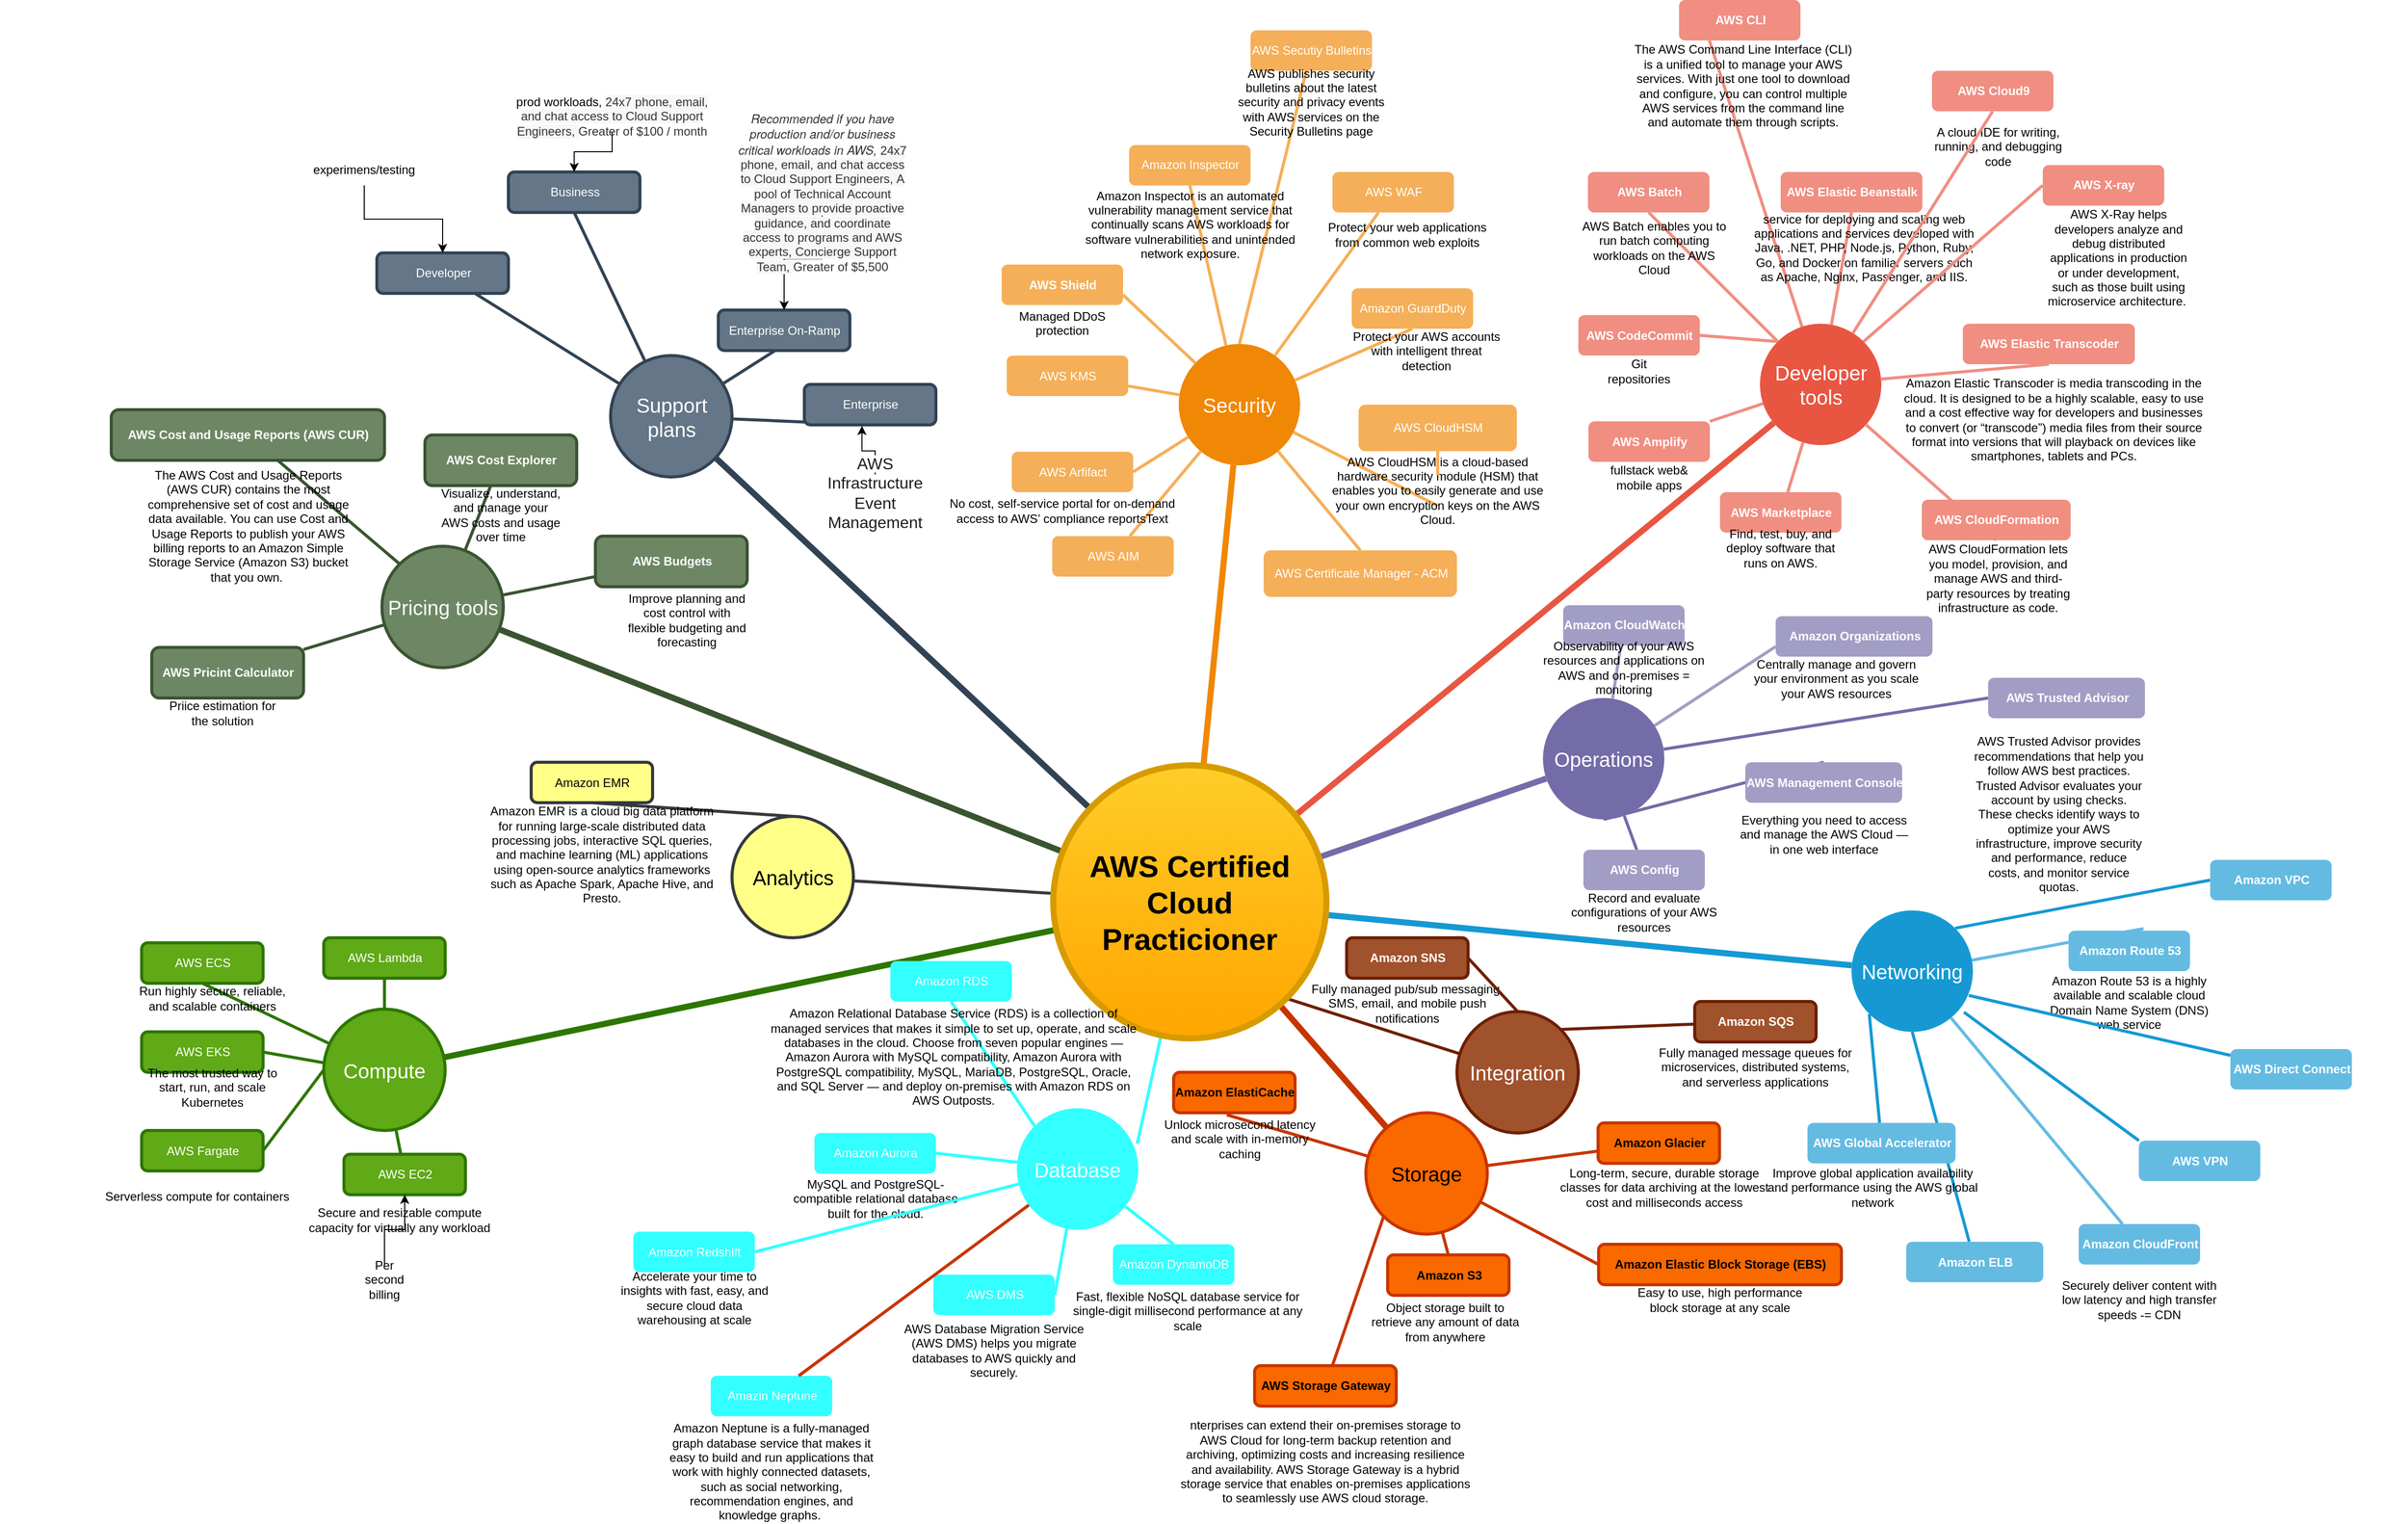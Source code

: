 <mxfile version="17.4.6" type="github">
  <diagram id="6a731a19-8d31-9384-78a2-239565b7b9f0" name="Page-1">
    <mxGraphModel dx="3200" dy="1916" grid="1" gridSize="10" guides="1" tooltips="1" connect="1" arrows="1" fold="1" page="1" pageScale="1" pageWidth="1169" pageHeight="827" background="none" math="0" shadow="0">
      <root>
        <mxCell id="0" />
        <mxCell id="1" parent="0" />
        <mxCell id="1350" value="Support&lt;br&gt;plans" style="ellipse;whiteSpace=wrap;html=1;shadow=0;fontFamily=Helvetica;fontSize=20;fontColor=#ffffff;align=center;strokeWidth=3;fillColor=#647687;strokeColor=#314354;" parent="1" vertex="1">
          <mxGeometry x="523.5" y="271.5" width="120" height="120" as="geometry" />
        </mxCell>
        <mxCell id="kRNzgPM9W05sCUSI7VgW-1550" style="rounded=0;orthogonalLoop=1;jettySize=auto;html=1;exitX=0.5;exitY=0;exitDx=0;exitDy=0;endArrow=none;endFill=0;strokeWidth=3;strokeColor=#F5AF58;" edge="1" parent="1" source="1351" target="kRNzgPM9W05sCUSI7VgW-1546">
          <mxGeometry relative="1" as="geometry" />
        </mxCell>
        <mxCell id="1351" value="Security" style="ellipse;whiteSpace=wrap;html=1;shadow=0;fontFamily=Helvetica;fontSize=20;fontColor=#FFFFFF;align=center;strokeWidth=3;fillColor=#F08705;strokeColor=none;gradientColor=none;" parent="1" vertex="1">
          <mxGeometry x="1085" y="260" width="120" height="120" as="geometry" />
        </mxCell>
        <mxCell id="P4CbewZ5qaZaSDbY6l-O-1546" style="rounded=0;orthogonalLoop=1;jettySize=auto;html=1;exitX=0;exitY=0;exitDx=0;exitDy=0;entryX=1;entryY=0.5;entryDx=0;entryDy=0;endArrow=none;endFill=0;startArrow=none;startFill=0;strokeColor=#F08E81;strokeWidth=3;" parent="1" source="1352" target="P4CbewZ5qaZaSDbY6l-O-1542" edge="1">
          <mxGeometry relative="1" as="geometry" />
        </mxCell>
        <mxCell id="JDsN5YcXbBO9Q6KNKqnr-1652" style="edgeStyle=none;rounded=0;orthogonalLoop=1;jettySize=auto;html=1;entryX=0.25;entryY=1;entryDx=0;entryDy=0;endArrow=none;endFill=0;strokeColor=#F08E81;strokeWidth=3;" parent="1" source="1352" target="JDsN5YcXbBO9Q6KNKqnr-1647" edge="1">
          <mxGeometry relative="1" as="geometry" />
        </mxCell>
        <mxCell id="1352" value="Developer tools" style="ellipse;whiteSpace=wrap;html=1;shadow=0;fontFamily=Helvetica;fontSize=20;fontColor=#FFFFFF;align=center;strokeWidth=3;fillColor=#E85642;strokeColor=none;" parent="1" vertex="1">
          <mxGeometry x="1659.5" y="240" width="120" height="120" as="geometry" />
        </mxCell>
        <mxCell id="JDsN5YcXbBO9Q6KNKqnr-1604" style="edgeStyle=none;rounded=0;orthogonalLoop=1;jettySize=auto;html=1;exitX=1;exitY=0;exitDx=0;exitDy=0;entryX=0;entryY=0.5;entryDx=0;entryDy=0;strokeColor=#1699D3;strokeWidth=3;endArrow=none;endFill=0;" parent="1" source="1353" target="JDsN5YcXbBO9Q6KNKqnr-1603" edge="1">
          <mxGeometry relative="1" as="geometry" />
        </mxCell>
        <mxCell id="JDsN5YcXbBO9Q6KNKqnr-1609" style="edgeStyle=none;rounded=0;orthogonalLoop=1;jettySize=auto;html=1;exitX=0.5;exitY=1;exitDx=0;exitDy=0;strokeColor=#1699D3;strokeWidth=3;endArrow=none;endFill=0;" parent="1" source="1353" target="JDsN5YcXbBO9Q6KNKqnr-1608" edge="1">
          <mxGeometry relative="1" as="geometry" />
        </mxCell>
        <mxCell id="JDsN5YcXbBO9Q6KNKqnr-1638" style="edgeStyle=none;rounded=0;orthogonalLoop=1;jettySize=auto;html=1;exitX=0;exitY=1;exitDx=0;exitDy=0;endArrow=none;endFill=0;strokeColor=#1699D3;strokeWidth=3;" parent="1" source="1353" target="JDsN5YcXbBO9Q6KNKqnr-1635" edge="1">
          <mxGeometry relative="1" as="geometry" />
        </mxCell>
        <mxCell id="1353" value="Networking" style="ellipse;whiteSpace=wrap;html=1;shadow=0;fontFamily=Helvetica;fontSize=20;fontColor=#FFFFFF;align=center;strokeWidth=3;fillColor=#1699D3;strokeColor=none;" parent="1" vertex="1">
          <mxGeometry x="1750" y="820" width="120" height="120" as="geometry" />
        </mxCell>
        <mxCell id="P4CbewZ5qaZaSDbY6l-O-1590" style="edgeStyle=none;rounded=0;orthogonalLoop=1;jettySize=auto;html=1;entryX=0;entryY=0.75;entryDx=0;entryDy=0;startArrow=none;startFill=0;endArrow=none;endFill=0;strokeColor=#A29DC5;strokeWidth=3;" parent="1" source="1354" target="P4CbewZ5qaZaSDbY6l-O-1588" edge="1">
          <mxGeometry relative="1" as="geometry" />
        </mxCell>
        <mxCell id="P4CbewZ5qaZaSDbY6l-O-1644" style="edgeStyle=none;rounded=0;orthogonalLoop=1;jettySize=auto;html=1;entryX=0;entryY=0.5;entryDx=0;entryDy=0;startArrow=none;startFill=0;endArrow=none;endFill=0;strokeColor=#736CA8;strokeWidth=3;" parent="1" source="1354" target="P4CbewZ5qaZaSDbY6l-O-1642" edge="1">
          <mxGeometry relative="1" as="geometry" />
        </mxCell>
        <mxCell id="P4CbewZ5qaZaSDbY6l-O-1665" style="edgeStyle=none;rounded=0;orthogonalLoop=1;jettySize=auto;html=1;exitX=0.5;exitY=1;exitDx=0;exitDy=0;entryX=0.5;entryY=0;entryDx=0;entryDy=0;startArrow=none;startFill=0;endArrow=none;endFill=0;strokeColor=#736CA8;strokeWidth=3;" parent="1" source="1354" target="P4CbewZ5qaZaSDbY6l-O-1663" edge="1">
          <mxGeometry relative="1" as="geometry" />
        </mxCell>
        <mxCell id="JDsN5YcXbBO9Q6KNKqnr-1613" style="edgeStyle=none;rounded=0;orthogonalLoop=1;jettySize=auto;html=1;endArrow=none;endFill=0;strokeColor=#736CA8;strokeWidth=3;" parent="1" source="1354" target="JDsN5YcXbBO9Q6KNKqnr-1611" edge="1">
          <mxGeometry relative="1" as="geometry" />
        </mxCell>
        <mxCell id="1354" value="Operations" style="ellipse;whiteSpace=wrap;html=1;shadow=0;fontFamily=Helvetica;fontSize=20;fontColor=#FFFFFF;align=center;strokeWidth=3;fillColor=#736CA8;strokeColor=none;" parent="1" vertex="1">
          <mxGeometry x="1445" y="610" width="120" height="120" as="geometry" />
        </mxCell>
        <mxCell id="1355" value="Storage" style="ellipse;whiteSpace=wrap;html=1;shadow=0;fontFamily=Helvetica;fontSize=20;fontColor=#000000;align=center;strokeWidth=3;fillColor=#fa6800;strokeColor=#C73500;" parent="1" vertex="1">
          <mxGeometry x="1270" y="1020" width="120" height="120" as="geometry" />
        </mxCell>
        <mxCell id="P4CbewZ5qaZaSDbY6l-O-1652" style="edgeStyle=none;rounded=0;orthogonalLoop=1;jettySize=auto;html=1;startArrow=none;startFill=0;endArrow=none;endFill=0;strokeColor=#3A5431;strokeWidth=3;fillColor=#6d8764;" parent="1" source="1356" target="P4CbewZ5qaZaSDbY6l-O-1650" edge="1">
          <mxGeometry relative="1" as="geometry" />
        </mxCell>
        <mxCell id="P4CbewZ5qaZaSDbY6l-O-1672" style="edgeStyle=none;rounded=0;orthogonalLoop=1;jettySize=auto;html=1;exitX=0;exitY=0;exitDx=0;exitDy=0;startArrow=none;startFill=0;endArrow=none;endFill=0;strokeColor=#3A5431;strokeWidth=3;fillColor=#6d8764;" parent="1" source="1356" target="P4CbewZ5qaZaSDbY6l-O-1667" edge="1">
          <mxGeometry relative="1" as="geometry" />
        </mxCell>
        <mxCell id="1357" value="AWS AIM" style="rounded=1;fillColor=#f5af58;strokeColor=none;strokeWidth=3;shadow=0;html=1;fontColor=#FFFFFF;" parent="1" vertex="1">
          <mxGeometry x="960" y="450" width="120" height="40" as="geometry" />
        </mxCell>
        <mxCell id="1359" style="endArrow=none;strokeWidth=6;strokeColor=#314354;html=1;fillColor=#647687;" parent="1" source="1515" target="1350" edge="1">
          <mxGeometry relative="1" as="geometry" />
        </mxCell>
        <mxCell id="1360" style="endArrow=none;strokeWidth=6;strokeColor=#f08705;html=1;" parent="1" source="1515" target="1351" edge="1">
          <mxGeometry relative="1" as="geometry" />
        </mxCell>
        <mxCell id="1361" style="endArrow=none;strokeWidth=6;strokeColor=#E85642;html=1;" parent="1" source="1515" target="1352" edge="1">
          <mxGeometry relative="1" as="geometry" />
        </mxCell>
        <mxCell id="1362" style="endArrow=none;strokeWidth=6;strokeColor=#1699D3;html=1;" parent="1" source="1515" target="1353" edge="1">
          <mxGeometry relative="1" as="geometry" />
        </mxCell>
        <mxCell id="1363" style="endArrow=none;strokeWidth=6;strokeColor=#2D7600;html=1;fillColor=#60a917;" parent="1" source="1515" target="1516" edge="1">
          <mxGeometry relative="1" as="geometry" />
        </mxCell>
        <mxCell id="1364" style="endArrow=none;strokeWidth=6;strokeColor=#736ca8;html=1;" parent="1" source="1515" target="1354" edge="1">
          <mxGeometry relative="1" as="geometry" />
        </mxCell>
        <mxCell id="1365" value="" style="edgeStyle=none;endArrow=none;strokeWidth=6;strokeColor=#C73500;html=1;fillColor=#fa6800;" parent="1" source="1515" target="1355" edge="1">
          <mxGeometry x="181" y="226.5" width="100" height="100" as="geometry">
            <mxPoint x="181" y="326.5" as="sourcePoint" />
            <mxPoint x="281" y="226.5" as="targetPoint" />
          </mxGeometry>
        </mxCell>
        <mxCell id="1366" value="" style="edgeStyle=none;endArrow=none;strokeWidth=6;strokeColor=#3A5431;html=1;fillColor=#6d8764;" parent="1" source="1515" target="1356" edge="1">
          <mxGeometry x="181" y="226.5" width="100" height="100" as="geometry">
            <mxPoint x="181" y="326.5" as="sourcePoint" />
            <mxPoint x="281" y="226.5" as="targetPoint" />
          </mxGeometry>
        </mxCell>
        <mxCell id="1372" value="Developer" style="rounded=1;fillColor=#647687;strokeColor=#314354;strokeWidth=3;shadow=0;html=1;fontColor=#ffffff;" parent="1" vertex="1">
          <mxGeometry x="292.5" y="170" width="130" height="40" as="geometry" />
        </mxCell>
        <mxCell id="1384" value="" style="edgeStyle=none;endArrow=none;strokeWidth=3;strokeColor=#314354;html=1;fillColor=#647687;" parent="1" source="1350" target="1372" edge="1">
          <mxGeometry x="-221.5" y="56.5" width="100" height="100" as="geometry">
            <mxPoint x="-221.5" y="156.5" as="sourcePoint" />
            <mxPoint x="-121.5" y="56.5" as="targetPoint" />
          </mxGeometry>
        </mxCell>
        <mxCell id="1385" value="" style="edgeStyle=none;endArrow=none;strokeWidth=3;strokeColor=#314354;html=1;entryX=0.5;entryY=1;entryDx=0;entryDy=0;fillColor=#647687;" parent="1" source="1350" target="JDsN5YcXbBO9Q6KNKqnr-1544" edge="1">
          <mxGeometry x="-221.5" y="56.5" width="100" height="100" as="geometry">
            <mxPoint x="-221.5" y="156.5" as="sourcePoint" />
            <mxPoint x="662.591" y="186.5" as="targetPoint" />
          </mxGeometry>
        </mxCell>
        <mxCell id="1386" value="" style="edgeStyle=none;endArrow=none;strokeWidth=3;strokeColor=#314354;html=1;entryX=0.438;entryY=0.988;entryDx=0;entryDy=0;entryPerimeter=0;fillColor=#647687;" parent="1" source="1350" target="JDsN5YcXbBO9Q6KNKqnr-1545" edge="1">
          <mxGeometry x="-221.5" y="56.5" width="100" height="100" as="geometry">
            <mxPoint x="-221.5" y="156.5" as="sourcePoint" />
            <mxPoint x="700.881" y="246.5" as="targetPoint" />
          </mxGeometry>
        </mxCell>
        <mxCell id="1387" value="" style="edgeStyle=none;endArrow=none;strokeWidth=3;strokeColor=#314354;html=1;entryX=0.5;entryY=1;entryDx=0;entryDy=0;fillColor=#647687;" parent="1" source="1350" target="JDsN5YcXbBO9Q6KNKqnr-1546" edge="1">
          <mxGeometry x="-221.5" y="56.5" width="100" height="100" as="geometry">
            <mxPoint x="-221.5" y="156.5" as="sourcePoint" />
            <mxPoint x="698.5" y="302.75" as="targetPoint" />
          </mxGeometry>
        </mxCell>
        <mxCell id="1399" value="" style="edgeStyle=none;endArrow=none;strokeWidth=3;strokeColor=#F5AF58;html=1;" parent="1" source="1351" target="1357" edge="1">
          <mxGeometry x="3.5" y="21.5" width="100" height="100" as="geometry">
            <mxPoint x="3.5" y="121.5" as="sourcePoint" />
            <mxPoint x="103.5" y="21.5" as="targetPoint" />
          </mxGeometry>
        </mxCell>
        <mxCell id="1400" value="" style="edgeStyle=none;endArrow=none;strokeWidth=3;strokeColor=#F5AF58;html=1;entryX=1;entryY=0.5;entryDx=0;entryDy=0;" parent="1" source="1351" target="XBXUHwZQsRKUEbLr382d-1542" edge="1">
          <mxGeometry x="3.5" y="21.5" width="100" height="100" as="geometry">
            <mxPoint x="3.5" y="121.5" as="sourcePoint" />
            <mxPoint x="1033.5" y="342.553" as="targetPoint" />
          </mxGeometry>
        </mxCell>
        <mxCell id="1401" value="" style="edgeStyle=none;endArrow=none;strokeWidth=3;strokeColor=#F5AF58;html=1;" parent="1" source="1351" target="Go3iSsEfG03xtx_T8QIx-1542" edge="1">
          <mxGeometry x="3.5" y="21.5" width="100" height="100" as="geometry">
            <mxPoint x="3.5" y="121.5" as="sourcePoint" />
            <mxPoint x="1023.5" y="294.5" as="targetPoint" />
          </mxGeometry>
        </mxCell>
        <mxCell id="1402" value="" style="edgeStyle=none;endArrow=none;strokeWidth=3;strokeColor=#F5AF58;html=1;entryX=1;entryY=0.75;entryDx=0;entryDy=0;" parent="1" source="1351" target="P4CbewZ5qaZaSDbY6l-O-1575" edge="1">
          <mxGeometry x="3.5" y="21.5" width="100" height="100" as="geometry">
            <mxPoint x="3.5" y="121.5" as="sourcePoint" />
            <mxPoint x="1028.5" y="241.5" as="targetPoint" />
          </mxGeometry>
        </mxCell>
        <mxCell id="1403" value="" style="edgeStyle=none;endArrow=none;strokeWidth=3;strokeColor=#F5AF58;html=1;entryX=0.5;entryY=1;entryDx=0;entryDy=0;" parent="1" source="1351" target="P4CbewZ5qaZaSDbY6l-O-1638" edge="1">
          <mxGeometry x="3.5" y="21.5" width="100" height="100" as="geometry">
            <mxPoint x="3.5" y="121.5" as="sourcePoint" />
            <mxPoint x="1043.5" y="181.5" as="targetPoint" />
          </mxGeometry>
        </mxCell>
        <mxCell id="1404" value="" style="edgeStyle=none;endArrow=none;strokeWidth=3;strokeColor=#F5AF58;html=1;" parent="1" source="1351" target="P4CbewZ5qaZaSDbY6l-O-1578" edge="1">
          <mxGeometry x="3.5" y="21.5" width="100" height="100" as="geometry">
            <mxPoint x="3.5" y="121.5" as="sourcePoint" />
            <mxPoint x="1100.5" y="121.5" as="targetPoint" />
          </mxGeometry>
        </mxCell>
        <mxCell id="1405" value="" style="edgeStyle=none;endArrow=none;strokeWidth=3;strokeColor=#F5AF58;html=1;entryX=0.5;entryY=1;entryDx=0;entryDy=0;" parent="1" source="1351" target="P4CbewZ5qaZaSDbY6l-O-1599" edge="1">
          <mxGeometry x="3.5" y="21.5" width="100" height="100" as="geometry">
            <mxPoint x="3.5" y="121.5" as="sourcePoint" />
            <mxPoint x="1217.5" y="121.5" as="targetPoint" />
          </mxGeometry>
        </mxCell>
        <mxCell id="1410" value="" style="edgeStyle=none;endArrow=none;strokeWidth=3;strokeColor=#F5AF58;html=1;entryX=0.5;entryY=0;entryDx=0;entryDy=0;" parent="1" source="1351" target="P4CbewZ5qaZaSDbY6l-O-1608" edge="1">
          <mxGeometry x="3.5" y="21.5" width="100" height="100" as="geometry">
            <mxPoint x="3.5" y="121.5" as="sourcePoint" />
            <mxPoint x="1276" y="401.5" as="targetPoint" />
          </mxGeometry>
        </mxCell>
        <mxCell id="1423" value="" style="edgeStyle=none;endArrow=none;strokeWidth=3;strokeColor=#F08E81;html=1;entryX=0.558;entryY=0;entryDx=0;entryDy=0;entryPerimeter=0;" parent="1" source="1352" target="P4CbewZ5qaZaSDbY6l-O-1606" edge="1">
          <mxGeometry x="31" y="106.5" width="100" height="100" as="geometry">
            <mxPoint x="31" y="206.5" as="sourcePoint" />
            <mxPoint x="1686" y="516.5" as="targetPoint" />
          </mxGeometry>
        </mxCell>
        <mxCell id="1424" value="" style="edgeStyle=none;endArrow=none;strokeWidth=3;strokeColor=#F08E81;html=1;" parent="1" source="1352" target="1413" edge="1">
          <mxGeometry x="31" y="106.5" width="100" height="100" as="geometry">
            <mxPoint x="31" y="206.5" as="sourcePoint" />
            <mxPoint x="131" y="106.5" as="targetPoint" />
          </mxGeometry>
        </mxCell>
        <mxCell id="1427" value="" style="edgeStyle=none;endArrow=none;strokeWidth=3;strokeColor=#F08E81;html=1;entryX=0.5;entryY=1;entryDx=0;entryDy=0;" parent="1" source="1352" target="P4CbewZ5qaZaSDbY6l-O-1592" edge="1">
          <mxGeometry x="31" y="106.5" width="100" height="100" as="geometry">
            <mxPoint x="31" y="206.5" as="sourcePoint" />
            <mxPoint x="1699" y="261.5" as="targetPoint" />
          </mxGeometry>
        </mxCell>
        <mxCell id="1428" value="" style="edgeStyle=none;endArrow=none;strokeWidth=3;strokeColor=#F08E81;html=1;entryX=0.5;entryY=1;entryDx=0;entryDy=0;" parent="1" source="1352" target="P4CbewZ5qaZaSDbY6l-O-1584" edge="1">
          <mxGeometry x="31" y="106.5" width="100" height="100" as="geometry">
            <mxPoint x="31" y="206.5" as="sourcePoint" />
            <mxPoint x="1820.348" y="206.5" as="targetPoint" />
          </mxGeometry>
        </mxCell>
        <mxCell id="1429" value="" style="edgeStyle=none;endArrow=none;strokeWidth=3;strokeColor=#F08E81;html=1;entryX=0.5;entryY=1;entryDx=0;entryDy=0;" parent="1" source="1352" target="P4CbewZ5qaZaSDbY6l-O-1615" edge="1">
          <mxGeometry x="31" y="106.5" width="100" height="100" as="geometry">
            <mxPoint x="31" y="206.5" as="sourcePoint" />
            <mxPoint x="1898.931" y="291.5" as="targetPoint" />
          </mxGeometry>
        </mxCell>
        <mxCell id="1430" value="" style="edgeStyle=none;endArrow=none;strokeWidth=3;strokeColor=#F08E81;html=1;entryX=0.5;entryY=1;entryDx=0;entryDy=0;" parent="1" source="1352" target="P4CbewZ5qaZaSDbY6l-O-1660" edge="1">
          <mxGeometry x="31" y="106.5" width="100" height="100" as="geometry">
            <mxPoint x="31" y="206.5" as="sourcePoint" />
            <mxPoint x="1918.667" y="361.5" as="targetPoint" />
          </mxGeometry>
        </mxCell>
        <mxCell id="1454" value="" style="edgeStyle=none;endArrow=none;strokeWidth=3;strokeColor=#64BBE2;html=1;entryX=0.617;entryY=-0.05;entryDx=0;entryDy=0;entryPerimeter=0;" parent="1" source="1353" target="P4CbewZ5qaZaSDbY6l-O-1622" edge="1">
          <mxGeometry x="-24" y="196.5" width="100" height="100" as="geometry">
            <mxPoint x="-24" y="296.5" as="sourcePoint" />
            <mxPoint x="2035.706" y="1016.5" as="targetPoint" />
          </mxGeometry>
        </mxCell>
        <mxCell id="1456" value="" style="edgeStyle=none;endArrow=none;strokeWidth=3;strokeColor=#64BBE2;html=1;" parent="1" source="1353" target="1445" edge="1">
          <mxGeometry x="-24" y="196.5" width="100" height="100" as="geometry">
            <mxPoint x="-24" y="296.5" as="sourcePoint" />
            <mxPoint x="76" y="196.5" as="targetPoint" />
          </mxGeometry>
        </mxCell>
        <mxCell id="1463" value="" style="edgeStyle=none;endArrow=none;strokeWidth=3;strokeColor=#A29DC5;html=1;" parent="1" source="1354" target="1460" edge="1">
          <mxGeometry x="251" y="-103.5" width="100" height="100" as="geometry">
            <mxPoint x="251" y="-3.5" as="sourcePoint" />
            <mxPoint x="351" y="-103.5" as="targetPoint" />
          </mxGeometry>
        </mxCell>
        <mxCell id="1479" value="" style="edgeStyle=none;endArrow=none;strokeWidth=3;strokeColor=#C73500;html=1;fillColor=#fa6800;" parent="1" source="1355" target="1478" edge="1">
          <mxGeometry x="243.5" y="39" width="100" height="100" as="geometry">
            <mxPoint x="243.5" y="139" as="sourcePoint" />
            <mxPoint x="343.5" y="39" as="targetPoint" />
          </mxGeometry>
        </mxCell>
        <mxCell id="1482" value="" style="edgeStyle=none;endArrow=none;strokeWidth=3;strokeColor=#C73500;html=1;entryX=0;entryY=0.5;entryDx=0;entryDy=0;fillColor=#fa6800;" parent="1" source="1355" target="P4CbewZ5qaZaSDbY6l-O-1566" edge="1">
          <mxGeometry x="243.5" y="39" width="100" height="100" as="geometry">
            <mxPoint x="243.5" y="139" as="sourcePoint" />
            <mxPoint x="1349.3" y="1411.5" as="targetPoint" />
          </mxGeometry>
        </mxCell>
        <mxCell id="1485" value="" style="edgeStyle=none;endArrow=none;strokeWidth=3;strokeColor=#C73500;html=1;entryX=0.5;entryY=0;entryDx=0;entryDy=0;fillColor=#fa6800;" parent="1" source="1355" target="P4CbewZ5qaZaSDbY6l-O-1655" edge="1">
          <mxGeometry x="243.5" y="39" width="100" height="100" as="geometry">
            <mxPoint x="243.5" y="139" as="sourcePoint" />
            <mxPoint x="1156.561" y="1471.5" as="targetPoint" />
          </mxGeometry>
        </mxCell>
        <mxCell id="1489" value="" style="edgeStyle=none;endArrow=none;strokeWidth=3;strokeColor=#C73500;html=1;entryX=0.438;entryY=1.05;entryDx=0;entryDy=0;entryPerimeter=0;fillColor=#fa6800;" parent="1" source="1355" target="P4CbewZ5qaZaSDbY6l-O-1572" edge="1">
          <mxGeometry x="243.5" y="39" width="100" height="100" as="geometry">
            <mxPoint x="243.5" y="139" as="sourcePoint" />
            <mxPoint x="1107.786" y="1249" as="targetPoint" />
          </mxGeometry>
        </mxCell>
        <mxCell id="1504" value="" style="edgeStyle=none;endArrow=none;strokeWidth=3;strokeColor=#3A5431;html=1;fillColor=#6d8764;" parent="1" source="1356" target="1491" edge="1">
          <mxGeometry x="188.5" y="51.5" width="100" height="100" as="geometry">
            <mxPoint x="188.5" y="151.5" as="sourcePoint" />
            <mxPoint x="288.5" y="51.5" as="targetPoint" />
          </mxGeometry>
        </mxCell>
        <mxCell id="1514" style="edgeStyle=orthogonalEdgeStyle;rounded=0;html=1;exitX=0.75;exitY=0;entryX=0.75;entryY=0;startArrow=none;startFill=0;endArrow=block;endFill=1;jettySize=auto;orthogonalLoop=1;strokeColor=#12aab5;strokeWidth=6;fontSize=20;fontColor=#2F5B7C;" parent="1" edge="1">
          <mxGeometry relative="1" as="geometry">
            <mxPoint x="1611" y="371.5" as="sourcePoint" />
            <mxPoint x="1611" y="371.5" as="targetPoint" />
          </mxGeometry>
        </mxCell>
        <mxCell id="P4CbewZ5qaZaSDbY6l-O-1629" style="edgeStyle=none;rounded=0;orthogonalLoop=1;jettySize=auto;html=1;exitX=1;exitY=1;exitDx=0;exitDy=0;startArrow=none;startFill=0;endArrow=none;endFill=0;strokeColor=#6D1F00;strokeWidth=3;fillColor=#a0522d;" parent="1" source="1515" target="P4CbewZ5qaZaSDbY6l-O-1628" edge="1">
          <mxGeometry relative="1" as="geometry" />
        </mxCell>
        <mxCell id="JDsN5YcXbBO9Q6KNKqnr-1563" style="rounded=0;orthogonalLoop=1;jettySize=auto;html=1;entryX=0.992;entryY=0.292;entryDx=0;entryDy=0;entryPerimeter=0;strokeColor=#33FFFF;strokeWidth=3;endArrow=none;endFill=0;" parent="1" source="1515" target="Go3iSsEfG03xtx_T8QIx-1543" edge="1">
          <mxGeometry relative="1" as="geometry" />
        </mxCell>
        <mxCell id="JDsN5YcXbBO9Q6KNKqnr-1654" style="edgeStyle=none;rounded=0;orthogonalLoop=1;jettySize=auto;html=1;endArrow=none;endFill=0;strokeColor=#36393d;strokeWidth=3;fillColor=#ffff88;" parent="1" source="1515" target="JDsN5YcXbBO9Q6KNKqnr-1653" edge="1">
          <mxGeometry relative="1" as="geometry" />
        </mxCell>
        <mxCell id="1515" value="AWS Certified Cloud &lt;br&gt;Practicioner" style="ellipse;whiteSpace=wrap;html=1;shadow=0;fontFamily=Helvetica;fontSize=30;align=center;strokeColor=#d79b00;strokeWidth=6;fillColor=#ffcd28;fontStyle=1;gradientColor=#ffa500;" parent="1" vertex="1">
          <mxGeometry x="961" y="676.5" width="270" height="270" as="geometry" />
        </mxCell>
        <mxCell id="1516" value="Compute" style="ellipse;whiteSpace=wrap;html=1;shadow=0;fontFamily=Helvetica;fontSize=20;fontColor=#ffffff;align=center;strokeWidth=3;fillColor=#60a917;strokeColor=#2D7600;" parent="1" vertex="1">
          <mxGeometry x="240" y="917.5" width="120" height="120" as="geometry" />
        </mxCell>
        <mxCell id="1518" value="AWS Lambda" style="rounded=1;fillColor=#60a917;strokeColor=#2D7600;strokeWidth=3;shadow=0;html=1;fontColor=#ffffff;" parent="1" vertex="1">
          <mxGeometry x="240" y="847" width="120" height="40" as="geometry" />
        </mxCell>
        <mxCell id="1528" value="" style="edgeStyle=none;endArrow=none;strokeWidth=3;strokeColor=#2D7600;html=1;entryX=0.5;entryY=1;entryDx=0;entryDy=0;fillColor=#60a917;" parent="1" source="1516" target="P4CbewZ5qaZaSDbY6l-O-1595" edge="1">
          <mxGeometry x="-1498" y="-303.5" width="100" height="100" as="geometry">
            <mxPoint x="-1498" y="-203.5" as="sourcePoint" />
            <mxPoint x="277.714" y="661.5" as="targetPoint" />
          </mxGeometry>
        </mxCell>
        <mxCell id="1530" value="" style="edgeStyle=none;endArrow=none;strokeWidth=3;strokeColor=#2D7600;html=1;fillColor=#60a917;" parent="1" source="1516" target="1518" edge="1">
          <mxGeometry x="-1498" y="-303.5" width="100" height="100" as="geometry">
            <mxPoint x="-1498" y="-203.5" as="sourcePoint" />
            <mxPoint x="-1398" y="-303.5" as="targetPoint" />
          </mxGeometry>
        </mxCell>
        <mxCell id="1539" value="" style="edgeStyle=none;endArrow=none;strokeWidth=3;strokeColor=#2D7600;html=1;fillColor=#60a917;" parent="1" source="1516" target="P4CbewZ5qaZaSDbY6l-O-1619" edge="1">
          <mxGeometry x="-1498" y="-303.5" width="100" height="100" as="geometry">
            <mxPoint x="-1498" y="-203.5" as="sourcePoint" />
            <mxPoint x="157" y="812.773" as="targetPoint" />
          </mxGeometry>
        </mxCell>
        <mxCell id="1542" style="edgeStyle=none;rounded=0;html=1;exitX=0.5;exitY=1;endArrow=none;endFill=0;jettySize=auto;orthogonalLoop=1;strokeColor=#736CA8;strokeWidth=2;fillColor=#64bbe2;fontSize=20;fontColor=#23445D;" parent="1" edge="1">
          <mxGeometry relative="1" as="geometry">
            <mxPoint x="137" y="771.5" as="sourcePoint" />
            <mxPoint x="137" y="771.5" as="targetPoint" />
          </mxGeometry>
        </mxCell>
        <mxCell id="Go3iSsEfG03xtx_T8QIx-1542" value="AWS KMS" style="rounded=1;fillColor=#f5af58;strokeColor=none;strokeWidth=3;shadow=0;html=1;fontColor=#FFFFFF;" parent="1" vertex="1">
          <mxGeometry x="915" y="271.5" width="120" height="40" as="geometry" />
        </mxCell>
        <mxCell id="P4CbewZ5qaZaSDbY6l-O-1625" style="edgeStyle=none;rounded=0;orthogonalLoop=1;jettySize=auto;html=1;entryX=0.5;entryY=0;entryDx=0;entryDy=0;startArrow=none;startFill=0;endArrow=none;endFill=0;strokeColor=#33FFFF;strokeWidth=3;" parent="1" source="Go3iSsEfG03xtx_T8QIx-1543" target="P4CbewZ5qaZaSDbY6l-O-1624" edge="1">
          <mxGeometry relative="1" as="geometry" />
        </mxCell>
        <mxCell id="P4CbewZ5qaZaSDbY6l-O-1635" style="edgeStyle=none;rounded=0;orthogonalLoop=1;jettySize=auto;html=1;entryX=1;entryY=0.5;entryDx=0;entryDy=0;startArrow=none;startFill=0;endArrow=none;endFill=0;strokeColor=#33FFFF;strokeWidth=3;" parent="1" source="Go3iSsEfG03xtx_T8QIx-1543" target="P4CbewZ5qaZaSDbY6l-O-1634" edge="1">
          <mxGeometry relative="1" as="geometry" />
        </mxCell>
        <mxCell id="P4CbewZ5qaZaSDbY6l-O-1548" value="" style="group" parent="1" vertex="1" connectable="0">
          <mxGeometry x="1480" y="231.5" width="120" height="70" as="geometry" />
        </mxCell>
        <mxCell id="P4CbewZ5qaZaSDbY6l-O-1542" value="AWS CodeCommit" style="rounded=1;fillColor=#f08e81;strokeColor=none;strokeWidth=3;shadow=0;html=1;fontColor=#FFFFFF;fontStyle=1" parent="P4CbewZ5qaZaSDbY6l-O-1548" vertex="1">
          <mxGeometry width="120" height="40" as="geometry" />
        </mxCell>
        <mxCell id="P4CbewZ5qaZaSDbY6l-O-1547" value="Git repositories" style="text;html=1;strokeColor=none;fillColor=none;align=center;verticalAlign=middle;whiteSpace=wrap;rounded=0;" parent="P4CbewZ5qaZaSDbY6l-O-1548" vertex="1">
          <mxGeometry x="30" y="40" width="60" height="30" as="geometry" />
        </mxCell>
        <mxCell id="P4CbewZ5qaZaSDbY6l-O-1551" value="" style="group" parent="1" vertex="1" connectable="0">
          <mxGeometry x="1490" y="336.5" width="120" height="70" as="geometry" />
        </mxCell>
        <mxCell id="1413" value="AWS Amplify" style="rounded=1;fillColor=#f08e81;strokeColor=none;strokeWidth=3;shadow=0;html=1;fontColor=#FFFFFF;fontStyle=1" parent="P4CbewZ5qaZaSDbY6l-O-1551" vertex="1">
          <mxGeometry width="120" height="40" as="geometry" />
        </mxCell>
        <mxCell id="P4CbewZ5qaZaSDbY6l-O-1550" value="fullstack web&amp;amp; mobile apps" style="text;html=1;strokeColor=none;fillColor=none;align=center;verticalAlign=middle;whiteSpace=wrap;rounded=0;" parent="P4CbewZ5qaZaSDbY6l-O-1551" vertex="1">
          <mxGeometry x="5" y="40" width="110" height="30" as="geometry" />
        </mxCell>
        <mxCell id="P4CbewZ5qaZaSDbY6l-O-1553" value="" style="group" parent="1" vertex="1" connectable="0">
          <mxGeometry x="70" y="560" width="150" height="80" as="geometry" />
        </mxCell>
        <mxCell id="1491" value="AWS Pricint Calculator" style="rounded=1;fillColor=#6d8764;strokeColor=#3A5431;strokeWidth=3;shadow=0;html=1;fontColor=#ffffff;fontStyle=1" parent="P4CbewZ5qaZaSDbY6l-O-1553" vertex="1">
          <mxGeometry width="150" height="50" as="geometry" />
        </mxCell>
        <mxCell id="P4CbewZ5qaZaSDbY6l-O-1552" value="Priice estimation for the solution" style="text;html=1;strokeColor=none;fillColor=none;align=center;verticalAlign=middle;whiteSpace=wrap;rounded=0;" parent="P4CbewZ5qaZaSDbY6l-O-1553" vertex="1">
          <mxGeometry x="10" y="50" width="120" height="30" as="geometry" />
        </mxCell>
        <mxCell id="P4CbewZ5qaZaSDbY6l-O-1559" value="" style="group" parent="1" vertex="1" connectable="0">
          <mxGeometry x="1459.5" y="1030" width="210" height="79" as="geometry" />
        </mxCell>
        <mxCell id="1478" value="Amazon Glacier" style="rounded=1;fillColor=#fa6800;strokeColor=#C73500;strokeWidth=3;shadow=0;html=1;fontColor=#000000;fontStyle=1" parent="P4CbewZ5qaZaSDbY6l-O-1559" vertex="1">
          <mxGeometry x="40" width="120" height="40" as="geometry" />
        </mxCell>
        <mxCell id="P4CbewZ5qaZaSDbY6l-O-1558" value="Long-term, secure, durable storage classes for data archiving at the lowest cost and milliseconds access" style="text;html=1;strokeColor=none;fillColor=none;align=center;verticalAlign=middle;whiteSpace=wrap;rounded=0;" parent="P4CbewZ5qaZaSDbY6l-O-1559" vertex="1">
          <mxGeometry y="49" width="210" height="30" as="geometry" />
        </mxCell>
        <mxCell id="P4CbewZ5qaZaSDbY6l-O-1569" value="" style="group" parent="1" vertex="1" connectable="0">
          <mxGeometry x="1500" y="1150" width="240" height="70" as="geometry" />
        </mxCell>
        <mxCell id="P4CbewZ5qaZaSDbY6l-O-1566" value="Amazon Elastic Block Storage (EBS)" style="rounded=1;fillColor=#fa6800;strokeColor=#C73500;strokeWidth=3;shadow=0;html=1;fontColor=#000000;fontStyle=1" parent="P4CbewZ5qaZaSDbY6l-O-1569" vertex="1">
          <mxGeometry width="240" height="40" as="geometry" />
        </mxCell>
        <mxCell id="P4CbewZ5qaZaSDbY6l-O-1568" value="Easy to use, high performance block storage at any scale" style="text;html=1;strokeColor=none;fillColor=none;align=center;verticalAlign=middle;whiteSpace=wrap;rounded=0;" parent="P4CbewZ5qaZaSDbY6l-O-1569" vertex="1">
          <mxGeometry x="25" y="40" width="190" height="30" as="geometry" />
        </mxCell>
        <mxCell id="P4CbewZ5qaZaSDbY6l-O-1574" value="" style="group" parent="1" vertex="1" connectable="0">
          <mxGeometry x="1067" y="980" width="156.5" height="81" as="geometry" />
        </mxCell>
        <mxCell id="P4CbewZ5qaZaSDbY6l-O-1573" value="Unlock microsecond latency and scale with in-memory caching" style="text;html=1;strokeColor=none;fillColor=none;align=center;verticalAlign=middle;whiteSpace=wrap;rounded=0;" parent="P4CbewZ5qaZaSDbY6l-O-1574" vertex="1">
          <mxGeometry y="51" width="156.5" height="30" as="geometry" />
        </mxCell>
        <mxCell id="P4CbewZ5qaZaSDbY6l-O-1580" value="" style="group" parent="1" vertex="1" connectable="0">
          <mxGeometry x="1231" y="90" width="160" height="76.5" as="geometry" />
        </mxCell>
        <mxCell id="P4CbewZ5qaZaSDbY6l-O-1578" value="AWS WAF" style="rounded=1;fillColor=#f5af58;strokeColor=none;strokeWidth=3;shadow=0;html=1;fontColor=#FFFFFF;" parent="P4CbewZ5qaZaSDbY6l-O-1580" vertex="1">
          <mxGeometry x="6" width="120" height="40" as="geometry" />
        </mxCell>
        <mxCell id="P4CbewZ5qaZaSDbY6l-O-1579" value="Protect your web applications from common web exploits" style="text;html=1;strokeColor=none;fillColor=none;align=center;verticalAlign=middle;whiteSpace=wrap;rounded=0;" parent="P4CbewZ5qaZaSDbY6l-O-1580" vertex="1">
          <mxGeometry y="46.5" width="160" height="30" as="geometry" />
        </mxCell>
        <mxCell id="P4CbewZ5qaZaSDbY6l-O-1582" value="" style="group" parent="1" vertex="1" connectable="0">
          <mxGeometry x="1440" y="518.25" width="170" height="76.5" as="geometry" />
        </mxCell>
        <mxCell id="1460" value="Amazon CloudWatch" style="rounded=1;fillColor=#a29dc5;strokeColor=none;strokeWidth=3;shadow=0;html=1;fontColor=#FFFFFF;fontStyle=1" parent="P4CbewZ5qaZaSDbY6l-O-1582" vertex="1">
          <mxGeometry x="25" width="120" height="40" as="geometry" />
        </mxCell>
        <mxCell id="P4CbewZ5qaZaSDbY6l-O-1581" value="Observability of your AWS resources and applications on AWS and on-premises = monitoring" style="text;html=1;strokeColor=none;fillColor=none;align=center;verticalAlign=middle;whiteSpace=wrap;rounded=0;" parent="P4CbewZ5qaZaSDbY6l-O-1582" vertex="1">
          <mxGeometry y="46.5" width="170" height="30" as="geometry" />
        </mxCell>
        <mxCell id="P4CbewZ5qaZaSDbY6l-O-1583" value="" style="group" parent="1" vertex="1" connectable="0">
          <mxGeometry x="1680" y="90" width="260" height="90" as="geometry" />
        </mxCell>
        <mxCell id="P4CbewZ5qaZaSDbY6l-O-1586" value="" style="group" parent="P4CbewZ5qaZaSDbY6l-O-1583" vertex="1" connectable="0">
          <mxGeometry x="-30" width="225" height="90" as="geometry" />
        </mxCell>
        <mxCell id="P4CbewZ5qaZaSDbY6l-O-1584" value="AWS Elastic Beanstalk" style="rounded=1;fillColor=#f08e81;strokeColor=none;strokeWidth=3;shadow=0;html=1;fontColor=#FFFFFF;fontStyle=1" parent="P4CbewZ5qaZaSDbY6l-O-1586" vertex="1">
          <mxGeometry x="30" width="140" height="40" as="geometry" />
        </mxCell>
        <mxCell id="P4CbewZ5qaZaSDbY6l-O-1585" value="service for deploying and scaling web applications and services developed with Java, .NET, PHP, Node.js, Python, Ruby, Go, and Docker on familiar servers such as Apache, Nginx, Passenger, and IIS." style="text;html=1;strokeColor=none;fillColor=none;align=center;verticalAlign=middle;whiteSpace=wrap;rounded=0;" parent="P4CbewZ5qaZaSDbY6l-O-1586" vertex="1">
          <mxGeometry y="60" width="225" height="30" as="geometry" />
        </mxCell>
        <mxCell id="P4CbewZ5qaZaSDbY6l-O-1587" value="" style="group" parent="1" vertex="1" connectable="0">
          <mxGeometry x="1650" y="529.13" width="180" height="76.5" as="geometry" />
        </mxCell>
        <mxCell id="P4CbewZ5qaZaSDbY6l-O-1588" value="Amazon Organizations" style="rounded=1;fillColor=#A29DC5;strokeColor=none;strokeWidth=3;shadow=0;html=1;fontColor=#FFFFFF;fontStyle=1" parent="P4CbewZ5qaZaSDbY6l-O-1587" vertex="1">
          <mxGeometry x="25" width="155" height="40" as="geometry" />
        </mxCell>
        <mxCell id="P4CbewZ5qaZaSDbY6l-O-1589" value="Centrally manage and govern your environment as you scale your AWS resources" style="text;html=1;strokeColor=none;fillColor=none;align=center;verticalAlign=middle;whiteSpace=wrap;rounded=0;" parent="P4CbewZ5qaZaSDbY6l-O-1587" vertex="1">
          <mxGeometry y="46.5" width="170" height="30" as="geometry" />
        </mxCell>
        <mxCell id="P4CbewZ5qaZaSDbY6l-O-1594" value="" style="group" parent="1" vertex="1" connectable="0">
          <mxGeometry x="1480" y="90" width="189.5" height="90" as="geometry" />
        </mxCell>
        <mxCell id="P4CbewZ5qaZaSDbY6l-O-1591" value="" style="group" parent="P4CbewZ5qaZaSDbY6l-O-1594" vertex="1" connectable="0">
          <mxGeometry x="9.5" width="180" height="70" as="geometry" />
        </mxCell>
        <mxCell id="P4CbewZ5qaZaSDbY6l-O-1592" value="AWS Batch" style="rounded=1;fillColor=#f08e81;strokeColor=none;strokeWidth=3;shadow=0;html=1;fontColor=#FFFFFF;fontStyle=1" parent="P4CbewZ5qaZaSDbY6l-O-1591" vertex="1">
          <mxGeometry width="120" height="40" as="geometry" />
        </mxCell>
        <mxCell id="P4CbewZ5qaZaSDbY6l-O-1593" value="AWS Batch enables you to run batch computing workloads on the AWS Cloud" style="text;html=1;strokeColor=none;fillColor=none;align=center;verticalAlign=middle;whiteSpace=wrap;rounded=0;" parent="P4CbewZ5qaZaSDbY6l-O-1594" vertex="1">
          <mxGeometry y="60" width="150" height="30" as="geometry" />
        </mxCell>
        <mxCell id="P4CbewZ5qaZaSDbY6l-O-1597" value="" style="group" parent="1" vertex="1" connectable="0">
          <mxGeometry x="50" y="852" width="160" height="70" as="geometry" />
        </mxCell>
        <mxCell id="P4CbewZ5qaZaSDbY6l-O-1595" value="AWS ECS" style="rounded=1;fillColor=#60a917;strokeColor=#2D7600;strokeWidth=3;shadow=0;html=1;fontColor=#ffffff;" parent="P4CbewZ5qaZaSDbY6l-O-1597" vertex="1">
          <mxGeometry x="10" width="120" height="40" as="geometry" />
        </mxCell>
        <mxCell id="P4CbewZ5qaZaSDbY6l-O-1596" value="Run highly secure, reliable, and scalable containers" style="text;html=1;strokeColor=none;fillColor=none;align=center;verticalAlign=middle;whiteSpace=wrap;rounded=0;" parent="P4CbewZ5qaZaSDbY6l-O-1597" vertex="1">
          <mxGeometry y="40" width="160" height="30" as="geometry" />
        </mxCell>
        <mxCell id="P4CbewZ5qaZaSDbY6l-O-1598" value="" style="group;fontStyle=1" parent="1" vertex="1" connectable="0">
          <mxGeometry x="1250" y="205" width="160" height="76.5" as="geometry" />
        </mxCell>
        <mxCell id="P4CbewZ5qaZaSDbY6l-O-1599" value="Amazon GuardDuty" style="rounded=1;fillColor=#f5af58;strokeColor=none;strokeWidth=3;shadow=0;html=1;fontColor=#FFFFFF;" parent="P4CbewZ5qaZaSDbY6l-O-1598" vertex="1">
          <mxGeometry x="6" width="120" height="40" as="geometry" />
        </mxCell>
        <mxCell id="P4CbewZ5qaZaSDbY6l-O-1600" value="Protect your AWS accounts with intelligent threat detection" style="text;html=1;strokeColor=none;fillColor=none;align=center;verticalAlign=middle;whiteSpace=wrap;rounded=0;" parent="P4CbewZ5qaZaSDbY6l-O-1598" vertex="1">
          <mxGeometry y="46.5" width="160" height="30" as="geometry" />
        </mxCell>
        <mxCell id="P4CbewZ5qaZaSDbY6l-O-1604" value="" style="group" parent="1" vertex="1" connectable="0">
          <mxGeometry x="650" y="980" width="395" height="161" as="geometry" />
        </mxCell>
        <mxCell id="Go3iSsEfG03xtx_T8QIx-1543" value="Database" style="ellipse;whiteSpace=wrap;html=1;shadow=0;fontFamily=Helvetica;fontSize=20;fontColor=#FFFFFF;align=center;strokeWidth=3;fillColor=#33FFFF;strokeColor=none;" parent="P4CbewZ5qaZaSDbY6l-O-1604" vertex="1">
          <mxGeometry x="275" y="35.5" width="120" height="120" as="geometry" />
        </mxCell>
        <mxCell id="P4CbewZ5qaZaSDbY6l-O-1555" style="edgeStyle=none;rounded=0;orthogonalLoop=1;jettySize=auto;html=1;entryX=1;entryY=0.5;entryDx=0;entryDy=0;startArrow=none;startFill=0;endArrow=none;endFill=0;strokeColor=#33FFFF;strokeWidth=3;" parent="P4CbewZ5qaZaSDbY6l-O-1604" source="Go3iSsEfG03xtx_T8QIx-1543" target="P4CbewZ5qaZaSDbY6l-O-1554" edge="1">
          <mxGeometry relative="1" as="geometry" />
        </mxCell>
        <mxCell id="JDsN5YcXbBO9Q6KNKqnr-1575" value="" style="group" parent="P4CbewZ5qaZaSDbY6l-O-1604" vertex="1" connectable="0">
          <mxGeometry x="52.5" y="60" width="165" height="95" as="geometry" />
        </mxCell>
        <mxCell id="JDsN5YcXbBO9Q6KNKqnr-1590" value="" style="group" parent="JDsN5YcXbBO9Q6KNKqnr-1575" vertex="1" connectable="0">
          <mxGeometry width="165" height="80" as="geometry" />
        </mxCell>
        <mxCell id="P4CbewZ5qaZaSDbY6l-O-1554" value="Amazon Aurora" style="rounded=1;fillColor=#33FFFF;strokeColor=none;strokeWidth=3;shadow=0;html=1;fontColor=#FFFFFF;" parent="JDsN5YcXbBO9Q6KNKqnr-1590" vertex="1">
          <mxGeometry x="22.5" width="120" height="40" as="geometry" />
        </mxCell>
        <mxCell id="P4CbewZ5qaZaSDbY6l-O-1557" value="MySQL and PostgreSQL-compatible relational database built for the cloud." style="text;html=1;strokeColor=none;fillColor=none;align=center;verticalAlign=middle;whiteSpace=wrap;rounded=0;" parent="JDsN5YcXbBO9Q6KNKqnr-1590" vertex="1">
          <mxGeometry y="50" width="165" height="30" as="geometry" />
        </mxCell>
        <mxCell id="P4CbewZ5qaZaSDbY6l-O-1605" value="" style="group" parent="1" vertex="1" connectable="0">
          <mxGeometry x="1620" y="406.5" width="120" height="70" as="geometry" />
        </mxCell>
        <mxCell id="P4CbewZ5qaZaSDbY6l-O-1606" value="AWS Marketplace" style="rounded=1;fillColor=#f08e81;strokeColor=none;strokeWidth=3;shadow=0;html=1;fontColor=#FFFFFF;fontStyle=1" parent="P4CbewZ5qaZaSDbY6l-O-1605" vertex="1">
          <mxGeometry width="120" height="40" as="geometry" />
        </mxCell>
        <mxCell id="P4CbewZ5qaZaSDbY6l-O-1607" value="Find, test, buy, and deploy software that runs on AWS." style="text;html=1;strokeColor=none;fillColor=none;align=center;verticalAlign=middle;whiteSpace=wrap;rounded=0;" parent="P4CbewZ5qaZaSDbY6l-O-1605" vertex="1">
          <mxGeometry x="5" y="40" width="110" height="30" as="geometry" />
        </mxCell>
        <mxCell id="P4CbewZ5qaZaSDbY6l-O-1608" value="AWS Certificate Manager - ACM" style="rounded=1;fillColor=#f5af58;strokeColor=none;strokeWidth=3;shadow=0;html=1;fontColor=#FFFFFF;" parent="1" vertex="1">
          <mxGeometry x="1169" y="464" width="191" height="46" as="geometry" />
        </mxCell>
        <mxCell id="P4CbewZ5qaZaSDbY6l-O-1612" value="" style="edgeStyle=none;endArrow=none;strokeWidth=3;strokeColor=#F5AF58;html=1;entryX=0.5;entryY=1;entryDx=0;entryDy=0;" parent="1" source="1351" target="P4CbewZ5qaZaSDbY6l-O-1611" edge="1">
          <mxGeometry x="3.5" y="21.5" width="100" height="100" as="geometry">
            <mxPoint x="1217.051" y="274.44" as="sourcePoint" />
            <mxPoint x="1351.75" y="206" as="targetPoint" />
          </mxGeometry>
        </mxCell>
        <mxCell id="P4CbewZ5qaZaSDbY6l-O-1613" value="" style="group" parent="1" vertex="1" connectable="0">
          <mxGeometry x="1231" y="320" width="220" height="100" as="geometry" />
        </mxCell>
        <mxCell id="P4CbewZ5qaZaSDbY6l-O-1610" value="AWS CloudHSM" style="rounded=1;fillColor=#f5af58;strokeColor=none;strokeWidth=3;shadow=0;html=1;fontColor=#FFFFFF;" parent="P4CbewZ5qaZaSDbY6l-O-1613" vertex="1">
          <mxGeometry x="31.75" width="156.5" height="46" as="geometry" />
        </mxCell>
        <mxCell id="P4CbewZ5qaZaSDbY6l-O-1611" value="AWS CloudHSM is a cloud-based hardware security module (HSM) that enables you to easily generate and use your own encryption keys on the AWS Cloud." style="text;html=1;strokeColor=none;fillColor=none;align=center;verticalAlign=middle;whiteSpace=wrap;rounded=0;" parent="P4CbewZ5qaZaSDbY6l-O-1613" vertex="1">
          <mxGeometry y="70" width="220" height="30" as="geometry" />
        </mxCell>
        <mxCell id="1407" value="" style="edgeStyle=none;endArrow=none;strokeWidth=3;strokeColor=#F5AF58;html=1;entryX=0.5;entryY=1;entryDx=0;entryDy=0;startArrow=none;" parent="P4CbewZ5qaZaSDbY6l-O-1613" source="P4CbewZ5qaZaSDbY6l-O-1611" target="P4CbewZ5qaZaSDbY6l-O-1610" edge="1">
          <mxGeometry x="3.5" y="21.5" width="100" height="100" as="geometry">
            <mxPoint x="3.5" y="121.5" as="sourcePoint" />
            <mxPoint x="1298.5" y="241.5" as="targetPoint" />
          </mxGeometry>
        </mxCell>
        <mxCell id="P4CbewZ5qaZaSDbY6l-O-1617" value="" style="group" parent="1" vertex="1" connectable="0">
          <mxGeometry x="1800" y="240" width="390" height="110" as="geometry" />
        </mxCell>
        <mxCell id="P4CbewZ5qaZaSDbY6l-O-1614" value="" style="group" parent="P4CbewZ5qaZaSDbY6l-O-1617" vertex="1" connectable="0">
          <mxGeometry x="60" width="330" height="70" as="geometry" />
        </mxCell>
        <mxCell id="P4CbewZ5qaZaSDbY6l-O-1615" value="AWS Elastic Transcoder" style="rounded=1;fillColor=#f08e81;strokeColor=none;strokeWidth=3;shadow=0;html=1;fontColor=#FFFFFF;fontStyle=1" parent="P4CbewZ5qaZaSDbY6l-O-1614" vertex="1">
          <mxGeometry width="170" height="40" as="geometry" />
        </mxCell>
        <mxCell id="P4CbewZ5qaZaSDbY6l-O-1616" value="Amazon Elastic Transcoder is media transcoding in the cloud. It is designed to be a highly scalable, easy to use and a cost effective way for developers and businesses to convert (or “transcode”) media files from their source format into versions that will playback on devices like smartphones, tablets and PCs." style="text;html=1;strokeColor=none;fillColor=none;align=center;verticalAlign=middle;whiteSpace=wrap;rounded=0;" parent="P4CbewZ5qaZaSDbY6l-O-1617" vertex="1">
          <mxGeometry y="80" width="300" height="30" as="geometry" />
        </mxCell>
        <mxCell id="P4CbewZ5qaZaSDbY6l-O-1618" value="" style="group" parent="1" vertex="1" connectable="0">
          <mxGeometry x="250" y="1061" width="170" height="80" as="geometry" />
        </mxCell>
        <mxCell id="JDsN5YcXbBO9Q6KNKqnr-1543" value="" style="group" parent="P4CbewZ5qaZaSDbY6l-O-1618" vertex="1" connectable="0">
          <mxGeometry x="-40" width="210" height="80" as="geometry" />
        </mxCell>
        <mxCell id="P4CbewZ5qaZaSDbY6l-O-1619" value="AWS EC2" style="rounded=1;fillColor=#60a917;strokeColor=#2D7600;strokeWidth=3;shadow=0;html=1;fontColor=#ffffff;" parent="JDsN5YcXbBO9Q6KNKqnr-1543" vertex="1">
          <mxGeometry x="50" width="120" height="40" as="geometry" />
        </mxCell>
        <mxCell id="JDsN5YcXbBO9Q6KNKqnr-1542" value="Secure and resizable compute capacity for virtually any workload" style="text;html=1;strokeColor=none;fillColor=none;align=center;verticalAlign=middle;whiteSpace=wrap;rounded=0;" parent="JDsN5YcXbBO9Q6KNKqnr-1543" vertex="1">
          <mxGeometry y="50" width="210" height="30" as="geometry" />
        </mxCell>
        <mxCell id="P4CbewZ5qaZaSDbY6l-O-1633" style="edgeStyle=none;rounded=0;orthogonalLoop=1;jettySize=auto;html=1;exitX=1;exitY=0;exitDx=0;exitDy=0;startArrow=none;startFill=0;endArrow=none;endFill=0;strokeColor=#6D1F00;strokeWidth=3;fillColor=#a0522d;" parent="1" source="P4CbewZ5qaZaSDbY6l-O-1628" target="P4CbewZ5qaZaSDbY6l-O-1631" edge="1">
          <mxGeometry relative="1" as="geometry" />
        </mxCell>
        <mxCell id="P4CbewZ5qaZaSDbY6l-O-1628" value="Integration" style="ellipse;whiteSpace=wrap;html=1;shadow=0;fontFamily=Helvetica;fontSize=20;align=center;strokeWidth=3;fillColor=#a0522d;strokeColor=#6D1F00;fontColor=#ffffff;" parent="1" vertex="1">
          <mxGeometry x="1360" y="920" width="120" height="120" as="geometry" />
        </mxCell>
        <mxCell id="P4CbewZ5qaZaSDbY6l-O-1637" value="" style="group" parent="1" vertex="1" connectable="0">
          <mxGeometry x="800" y="1180" width="205" height="90" as="geometry" />
        </mxCell>
        <mxCell id="P4CbewZ5qaZaSDbY6l-O-1634" value="AWS DMS" style="rounded=1;fillColor=#33FFFF;strokeColor=none;strokeWidth=3;shadow=0;html=1;fontColor=#FFFFFF;" parent="P4CbewZ5qaZaSDbY6l-O-1637" vertex="1">
          <mxGeometry x="42.5" width="120" height="40" as="geometry" />
        </mxCell>
        <mxCell id="P4CbewZ5qaZaSDbY6l-O-1636" value="AWS Database Migration Service (AWS DMS) helps you migrate databases to AWS quickly and securely." style="text;html=1;strokeColor=none;fillColor=none;align=center;verticalAlign=middle;whiteSpace=wrap;rounded=0;" parent="P4CbewZ5qaZaSDbY6l-O-1637" vertex="1">
          <mxGeometry y="60" width="205" height="30" as="geometry" />
        </mxCell>
        <mxCell id="P4CbewZ5qaZaSDbY6l-O-1640" value="" style="group" parent="1" vertex="1" connectable="0">
          <mxGeometry x="986.5" y="63.38" width="219" height="93.25" as="geometry" />
        </mxCell>
        <mxCell id="P4CbewZ5qaZaSDbY6l-O-1638" value="Amazon Inspector" style="rounded=1;fillColor=#f5af58;strokeColor=none;strokeWidth=3;shadow=0;html=1;fontColor=#FFFFFF;" parent="P4CbewZ5qaZaSDbY6l-O-1640" vertex="1">
          <mxGeometry x="49.5" width="120" height="40" as="geometry" />
        </mxCell>
        <mxCell id="P4CbewZ5qaZaSDbY6l-O-1639" value="Amazon Inspector is an automated vulnerability management service that continually scans AWS workloads for software vulnerabilities and unintended network exposure." style="text;html=1;strokeColor=none;fillColor=none;align=center;verticalAlign=middle;whiteSpace=wrap;rounded=0;" parent="P4CbewZ5qaZaSDbY6l-O-1640" vertex="1">
          <mxGeometry y="63.25" width="219" height="30" as="geometry" />
        </mxCell>
        <mxCell id="P4CbewZ5qaZaSDbY6l-O-1649" value="" style="group" parent="1" vertex="1" connectable="0">
          <mxGeometry x="340" y="350" width="150" height="80" as="geometry" />
        </mxCell>
        <mxCell id="P4CbewZ5qaZaSDbY6l-O-1650" value="AWS Cost Explorer" style="rounded=1;fillColor=#6d8764;strokeColor=#3A5431;strokeWidth=3;shadow=0;html=1;fontColor=#ffffff;fontStyle=1" parent="P4CbewZ5qaZaSDbY6l-O-1649" vertex="1">
          <mxGeometry width="150" height="50" as="geometry" />
        </mxCell>
        <mxCell id="P4CbewZ5qaZaSDbY6l-O-1651" value="Visualize, understand, and manage your AWS costs and usage over time" style="text;html=1;strokeColor=none;fillColor=none;align=center;verticalAlign=middle;whiteSpace=wrap;rounded=0;" parent="P4CbewZ5qaZaSDbY6l-O-1649" vertex="1">
          <mxGeometry x="15" y="63.5" width="120" height="30" as="geometry" />
        </mxCell>
        <mxCell id="P4CbewZ5qaZaSDbY6l-O-1654" value="" style="group" parent="1" vertex="1" connectable="0">
          <mxGeometry x="1270" y="1160.5" width="156.5" height="81" as="geometry" />
        </mxCell>
        <mxCell id="P4CbewZ5qaZaSDbY6l-O-1655" value="Amazon S3" style="rounded=1;fillColor=#fa6800;strokeColor=#C73500;strokeWidth=3;shadow=0;html=1;fontColor=#000000;fontStyle=1" parent="P4CbewZ5qaZaSDbY6l-O-1654" vertex="1">
          <mxGeometry x="21.5" width="120" height="40" as="geometry" />
        </mxCell>
        <mxCell id="P4CbewZ5qaZaSDbY6l-O-1656" value="Object storage built to retrieve any amount of data from anywhere" style="text;html=1;strokeColor=none;fillColor=none;align=center;verticalAlign=middle;whiteSpace=wrap;rounded=0;" parent="P4CbewZ5qaZaSDbY6l-O-1654" vertex="1">
          <mxGeometry y="51" width="156.5" height="30" as="geometry" />
        </mxCell>
        <mxCell id="P4CbewZ5qaZaSDbY6l-O-1658" value="" style="group" parent="1" vertex="1" connectable="0">
          <mxGeometry x="1810" y="414" width="230" height="90" as="geometry" />
        </mxCell>
        <mxCell id="P4CbewZ5qaZaSDbY6l-O-1659" value="" style="group" parent="P4CbewZ5qaZaSDbY6l-O-1658" vertex="1" connectable="0">
          <mxGeometry x="9.5" width="220.5" height="70" as="geometry" />
        </mxCell>
        <mxCell id="P4CbewZ5qaZaSDbY6l-O-1660" value="AWS CloudFormation" style="rounded=1;fillColor=#f08e81;strokeColor=none;strokeWidth=3;shadow=0;html=1;fontColor=#FFFFFF;fontStyle=1" parent="P4CbewZ5qaZaSDbY6l-O-1659" vertex="1">
          <mxGeometry width="147" height="40" as="geometry" />
        </mxCell>
        <mxCell id="P4CbewZ5qaZaSDbY6l-O-1661" value="&lt;div&gt;AWS CloudFormation lets you model, provision, and manage AWS and third-party resources by treating infrastructure as code.&lt;/div&gt;&lt;div&gt;&lt;br&gt;&lt;/div&gt;" style="text;html=1;strokeColor=none;fillColor=none;align=center;verticalAlign=middle;whiteSpace=wrap;rounded=0;" parent="P4CbewZ5qaZaSDbY6l-O-1658" vertex="1">
          <mxGeometry x="9.5" y="70" width="150" height="30" as="geometry" />
        </mxCell>
        <mxCell id="P4CbewZ5qaZaSDbY6l-O-1662" value="" style="group" parent="1" vertex="1" connectable="0">
          <mxGeometry x="1620" y="673.5" width="180" height="76.5" as="geometry" />
        </mxCell>
        <mxCell id="P4CbewZ5qaZaSDbY6l-O-1663" value="AWS Management Console" style="rounded=1;fillColor=#A29DC5;strokeColor=none;strokeWidth=3;shadow=0;html=1;fontColor=#FFFFFF;fontStyle=1" parent="P4CbewZ5qaZaSDbY6l-O-1662" vertex="1">
          <mxGeometry x="25" width="155" height="40" as="geometry" />
        </mxCell>
        <mxCell id="P4CbewZ5qaZaSDbY6l-O-1664" value="Everything you need to access and manage the AWS Cloud — in one web interface" style="text;html=1;strokeColor=none;fillColor=none;align=center;verticalAlign=middle;whiteSpace=wrap;rounded=0;" parent="P4CbewZ5qaZaSDbY6l-O-1662" vertex="1">
          <mxGeometry x="17.5" y="56.5" width="170" height="30" as="geometry" />
        </mxCell>
        <mxCell id="JDsN5YcXbBO9Q6KNKqnr-1544" value="Business" style="rounded=1;fillColor=#647687;strokeColor=#314354;strokeWidth=3;shadow=0;html=1;fontColor=#ffffff;" parent="1" vertex="1">
          <mxGeometry x="422.5" y="90" width="130" height="40" as="geometry" />
        </mxCell>
        <mxCell id="JDsN5YcXbBO9Q6KNKqnr-1545" value="Enterprise On-Ramp" style="rounded=1;fillColor=#647687;strokeColor=#314354;strokeWidth=3;shadow=0;html=1;fontColor=#ffffff;" parent="1" vertex="1">
          <mxGeometry x="630" y="226.5" width="130" height="40" as="geometry" />
        </mxCell>
        <mxCell id="JDsN5YcXbBO9Q6KNKqnr-1546" value="Enterprise" style="rounded=1;fillColor=#647687;strokeColor=#314354;strokeWidth=3;shadow=0;html=1;fontColor=#ffffff;" parent="1" vertex="1">
          <mxGeometry x="715" y="300" width="130" height="40" as="geometry" />
        </mxCell>
        <mxCell id="JDsN5YcXbBO9Q6KNKqnr-1548" style="edgeStyle=orthogonalEdgeStyle;rounded=0;orthogonalLoop=1;jettySize=auto;html=1;" parent="1" source="JDsN5YcXbBO9Q6KNKqnr-1547" target="1372" edge="1">
          <mxGeometry relative="1" as="geometry" />
        </mxCell>
        <mxCell id="JDsN5YcXbBO9Q6KNKqnr-1547" value="experimens/testing" style="text;html=1;strokeColor=none;fillColor=none;align=center;verticalAlign=middle;whiteSpace=wrap;rounded=0;" parent="1" vertex="1">
          <mxGeometry x="250" y="73.25" width="60" height="30" as="geometry" />
        </mxCell>
        <mxCell id="JDsN5YcXbBO9Q6KNKqnr-1550" style="edgeStyle=orthogonalEdgeStyle;rounded=0;orthogonalLoop=1;jettySize=auto;html=1;exitX=0.5;exitY=1;exitDx=0;exitDy=0;" parent="1" source="JDsN5YcXbBO9Q6KNKqnr-1549" target="JDsN5YcXbBO9Q6KNKqnr-1544" edge="1">
          <mxGeometry relative="1" as="geometry" />
        </mxCell>
        <mxCell id="JDsN5YcXbBO9Q6KNKqnr-1549" value="prod workloads,&amp;nbsp;&lt;span style=&quot;color: rgb(51 , 51 , 51) ; font-family: &amp;#34;tahoma&amp;#34; , &amp;#34;arial&amp;#34; , &amp;#34;helvetica&amp;#34; , sans-serif ; text-align: left ; background-color: rgb(247 , 247 , 247)&quot;&gt;24x7 phone, email, and chat access to Cloud Support Engineers,&amp;nbsp;&lt;/span&gt;&lt;span style=&quot;color: rgb(51 , 51 , 51) ; font-family: &amp;#34;tahoma&amp;#34; , &amp;#34;arial&amp;#34; , &amp;#34;helvetica&amp;#34; , sans-serif&quot;&gt;Greater of $100 / month&lt;/span&gt;" style="text;html=1;strokeColor=none;fillColor=none;align=center;verticalAlign=middle;whiteSpace=wrap;rounded=0;" parent="1" vertex="1">
          <mxGeometry x="420" y="20" width="210" height="30" as="geometry" />
        </mxCell>
        <mxCell id="JDsN5YcXbBO9Q6KNKqnr-1552" style="edgeStyle=orthogonalEdgeStyle;rounded=0;orthogonalLoop=1;jettySize=auto;html=1;" parent="1" source="JDsN5YcXbBO9Q6KNKqnr-1551" target="JDsN5YcXbBO9Q6KNKqnr-1545" edge="1">
          <mxGeometry relative="1" as="geometry" />
        </mxCell>
        <mxCell id="JDsN5YcXbBO9Q6KNKqnr-1551" value="&lt;i style=&quot;box-sizing: border-box ; font-family: &amp;#34;amazonember&amp;#34; , &amp;#34;helvetica neue&amp;#34; , &amp;#34;helvetica&amp;#34; , &amp;#34;arial&amp;#34; , sans-serif ; color: rgb(51 , 51 , 51) ; text-align: left&quot;&gt;Recommended if you have production and/or business critical workloads in AWS,&amp;nbsp;&lt;/i&gt;&lt;span style=&quot;color: rgb(51 , 51 , 51) ; font-family: &amp;#34;tahoma&amp;#34; , &amp;#34;arial&amp;#34; , &amp;#34;helvetica&amp;#34; , sans-serif ; text-align: left ; background-color: rgb(247 , 247 , 247)&quot;&gt;24x7 phone, email, and chat access to Cloud Support Engineers,&amp;nbsp;&lt;/span&gt;&lt;span style=&quot;color: rgb(51 , 51 , 51) ; font-family: &amp;#34;tahoma&amp;#34; , &amp;#34;arial&amp;#34; , &amp;#34;helvetica&amp;#34; , sans-serif ; background-color: rgb(247 , 247 , 247)&quot;&gt;A pool of Technical Account Managers to provide proactive guidance, and coordinate access to programs and AWS experts,&amp;nbsp;&lt;/span&gt;&lt;span style=&quot;color: rgb(51 , 51 , 51) ; font-family: &amp;#34;tahoma&amp;#34; , &amp;#34;arial&amp;#34; , &amp;#34;helvetica&amp;#34; , sans-serif ; background-color: rgb(247 , 247 , 247)&quot;&gt;Concierge Support Team,&amp;nbsp;&lt;/span&gt;&lt;span style=&quot;color: rgb(51 , 51 , 51) ; font-family: &amp;#34;tahoma&amp;#34; , &amp;#34;arial&amp;#34; , &amp;#34;helvetica&amp;#34; , sans-serif&quot;&gt;Greater of $5,500&lt;/span&gt;" style="text;html=1;strokeColor=none;fillColor=none;align=center;verticalAlign=middle;whiteSpace=wrap;rounded=0;" parent="1" vertex="1">
          <mxGeometry x="647.5" y="95" width="170" height="30" as="geometry" />
        </mxCell>
        <mxCell id="JDsN5YcXbBO9Q6KNKqnr-1560" style="edgeStyle=orthogonalEdgeStyle;rounded=0;orthogonalLoop=1;jettySize=auto;html=1;entryX=0.438;entryY=1.025;entryDx=0;entryDy=0;entryPerimeter=0;" parent="1" source="JDsN5YcXbBO9Q6KNKqnr-1559" target="JDsN5YcXbBO9Q6KNKqnr-1546" edge="1">
          <mxGeometry relative="1" as="geometry" />
        </mxCell>
        <mxCell id="JDsN5YcXbBO9Q6KNKqnr-1559" value="&lt;span style=&quot;color: rgb(28 , 29 , 31) ; font-family: &amp;#34;udemy sans&amp;#34; , &amp;#34;sf pro text&amp;#34; , , &amp;#34;blinkmacsystemfont&amp;#34; , &amp;#34;roboto&amp;#34; , &amp;#34;segoe ui&amp;#34; , &amp;#34;helvetica&amp;#34; , &amp;#34;arial&amp;#34; , sans-serif , &amp;#34;apple color emoji&amp;#34; , &amp;#34;segoe ui emoji&amp;#34; , &amp;#34;segoe ui symbol&amp;#34; ; font-size: 16px ; background-color: rgb(255 , 255 , 255)&quot;&gt;AWS Infrastructure Event Management&lt;/span&gt;" style="text;html=1;strokeColor=none;fillColor=none;align=center;verticalAlign=middle;whiteSpace=wrap;rounded=0;" parent="1" vertex="1">
          <mxGeometry x="755" y="391.5" width="60" height="30" as="geometry" />
        </mxCell>
        <mxCell id="JDsN5YcXbBO9Q6KNKqnr-1562" value="" style="group" parent="1" vertex="1" connectable="0">
          <mxGeometry x="1860" y="590" width="180" height="150" as="geometry" />
        </mxCell>
        <mxCell id="P4CbewZ5qaZaSDbY6l-O-1641" value="" style="group" parent="JDsN5YcXbBO9Q6KNKqnr-1562" vertex="1" connectable="0">
          <mxGeometry width="180" height="76.5" as="geometry" />
        </mxCell>
        <mxCell id="P4CbewZ5qaZaSDbY6l-O-1642" value="AWS Trusted Advisor" style="rounded=1;fillColor=#A29DC5;strokeColor=none;strokeWidth=3;shadow=0;html=1;fontColor=#FFFFFF;fontStyle=1" parent="P4CbewZ5qaZaSDbY6l-O-1641" vertex="1">
          <mxGeometry x="25" width="155" height="40" as="geometry" />
        </mxCell>
        <mxCell id="P4CbewZ5qaZaSDbY6l-O-1643" value="AWS Trusted Advisor provides recommendations that help you follow AWS best practices. Trusted Advisor evaluates your account by using checks. These checks identify ways to optimize your AWS infrastructure, improve security and performance, reduce costs, and monitor service quotas." style="text;html=1;strokeColor=none;fillColor=none;align=center;verticalAlign=middle;whiteSpace=wrap;rounded=0;" parent="JDsN5YcXbBO9Q6KNKqnr-1562" vertex="1">
          <mxGeometry x="10" y="120" width="170" height="30" as="geometry" />
        </mxCell>
        <mxCell id="P4CbewZ5qaZaSDbY6l-O-1575" value="AWS Shield" style="rounded=1;fillColor=#f5af58;strokeColor=none;strokeWidth=3;shadow=0;html=1;fontColor=#FFFFFF;fontStyle=1" parent="1" vertex="1">
          <mxGeometry x="910" y="181.5" width="120" height="40" as="geometry" />
        </mxCell>
        <mxCell id="P4CbewZ5qaZaSDbY6l-O-1576" value="&lt;div&gt;Managed DDoS protection&lt;/div&gt;&lt;div&gt;&lt;br&gt;&lt;/div&gt;" style="text;html=1;strokeColor=none;fillColor=none;align=center;verticalAlign=middle;whiteSpace=wrap;rounded=0;" parent="1" vertex="1">
          <mxGeometry x="910" y="231.5" width="120" height="30" as="geometry" />
        </mxCell>
        <mxCell id="JDsN5YcXbBO9Q6KNKqnr-1555" value="&lt;span style=&quot;color: rgb(51 , 51 , 51) ; font-family: &amp;#34;tahoma&amp;#34; , &amp;#34;arial&amp;#34; , &amp;#34;helvetica&amp;#34; , sans-serif ; background-color: rgb(247 , 247 , 247)&quot;&gt;&lt;br&gt;&lt;/span&gt;" style="text;html=1;align=center;verticalAlign=middle;resizable=0;points=[];autosize=1;strokeColor=none;fillColor=none;" parent="1" vertex="1">
          <mxGeometry x="815" y="216.5" width="20" height="20" as="geometry" />
        </mxCell>
        <mxCell id="JDsN5YcXbBO9Q6KNKqnr-1566" value="" style="group" parent="1" vertex="1" connectable="0">
          <mxGeometry x="1940" y="830" width="169" height="100" as="geometry" />
        </mxCell>
        <mxCell id="P4CbewZ5qaZaSDbY6l-O-1621" value="" style="group" parent="JDsN5YcXbBO9Q6KNKqnr-1566" vertex="1" connectable="0">
          <mxGeometry width="169" height="100" as="geometry" />
        </mxCell>
        <mxCell id="P4CbewZ5qaZaSDbY6l-O-1623" value="Amazon Route 53 is a highly available and scalable cloud Domain Name System (DNS) web service" style="text;html=1;strokeColor=none;fillColor=none;align=center;verticalAlign=middle;whiteSpace=wrap;rounded=0;" parent="P4CbewZ5qaZaSDbY6l-O-1621" vertex="1">
          <mxGeometry y="62.5" width="169" height="37.5" as="geometry" />
        </mxCell>
        <mxCell id="P4CbewZ5qaZaSDbY6l-O-1622" value="Amazon Route 53" style="rounded=1;fillColor=#64BBE2;strokeColor=none;strokeWidth=3;shadow=0;html=1;fontColor=#FFFFFF;fontStyle=1" parent="JDsN5YcXbBO9Q6KNKqnr-1566" vertex="1">
          <mxGeometry x="24.5" y="10" width="120" height="40" as="geometry" />
        </mxCell>
        <mxCell id="JDsN5YcXbBO9Q6KNKqnr-1571" value="" style="group" parent="1" vertex="1" connectable="0">
          <mxGeometry x="1950" y="1130" width="169" height="90" as="geometry" />
        </mxCell>
        <mxCell id="1445" value="Amazon CloudFront" style="rounded=1;fillColor=#64BBE2;strokeColor=none;strokeWidth=3;shadow=0;html=1;fontColor=#FFFFFF;fontStyle=1" parent="JDsN5YcXbBO9Q6KNKqnr-1571" vertex="1">
          <mxGeometry x="24.5" width="120" height="40" as="geometry" />
        </mxCell>
        <mxCell id="P4CbewZ5qaZaSDbY6l-O-1570" value="Securely deliver content with low latency and high transfer speeds -= CDN" style="text;html=1;strokeColor=none;fillColor=none;align=center;verticalAlign=middle;whiteSpace=wrap;rounded=0;" parent="JDsN5YcXbBO9Q6KNKqnr-1571" vertex="1">
          <mxGeometry y="60" width="169" height="30" as="geometry" />
        </mxCell>
        <mxCell id="JDsN5YcXbBO9Q6KNKqnr-1572" value="" style="group" parent="1" vertex="1" connectable="0">
          <mxGeometry x="1550" y="910" width="210" height="80" as="geometry" />
        </mxCell>
        <mxCell id="P4CbewZ5qaZaSDbY6l-O-1631" value="Amazon SQS" style="rounded=1;fillColor=#a0522d;strokeColor=#6D1F00;strokeWidth=3;shadow=0;html=1;fontColor=#ffffff;fontStyle=1" parent="JDsN5YcXbBO9Q6KNKqnr-1572" vertex="1">
          <mxGeometry x="45" width="120" height="40" as="geometry" />
        </mxCell>
        <mxCell id="P4CbewZ5qaZaSDbY6l-O-1632" value="Fully managed message queues for microservices, distributed systems, and serverless applications" style="text;html=1;strokeColor=none;fillColor=none;align=center;verticalAlign=middle;whiteSpace=wrap;rounded=0;" parent="JDsN5YcXbBO9Q6KNKqnr-1572" vertex="1">
          <mxGeometry y="50" width="210" height="30" as="geometry" />
        </mxCell>
        <mxCell id="P4CbewZ5qaZaSDbY6l-O-1602" style="edgeStyle=none;rounded=0;orthogonalLoop=1;jettySize=auto;html=1;exitX=0;exitY=0;exitDx=0;exitDy=0;entryX=0.5;entryY=1;entryDx=0;entryDy=0;startArrow=none;startFill=0;endArrow=none;endFill=0;strokeColor=#33FFFF;strokeWidth=3;" parent="1" source="Go3iSsEfG03xtx_T8QIx-1543" target="P4CbewZ5qaZaSDbY6l-O-1601" edge="1">
          <mxGeometry relative="1" as="geometry" />
        </mxCell>
        <mxCell id="JDsN5YcXbBO9Q6KNKqnr-1574" value="" style="group" parent="1" vertex="1" connectable="0">
          <mxGeometry x="680" y="870" width="365" height="110" as="geometry" />
        </mxCell>
        <mxCell id="P4CbewZ5qaZaSDbY6l-O-1601" value="Amazon RDS" style="rounded=1;fillColor=#33FFFF;strokeColor=none;strokeWidth=3;shadow=0;html=1;fontColor=#FFFFFF;" parent="JDsN5YcXbBO9Q6KNKqnr-1574" vertex="1">
          <mxGeometry x="120" width="120" height="40" as="geometry" />
        </mxCell>
        <mxCell id="P4CbewZ5qaZaSDbY6l-O-1603" value="Amazon Relational Database Service (RDS) is a collection of managed services that makes it simple to set up, operate, and scale databases in the cloud. Choose from seven popular engines — Amazon Aurora with MySQL compatibility, Amazon Aurora with PostgreSQL compatibility, MySQL, MariaDB, PostgreSQL, Oracle, and SQL Server — and deploy on-premises with Amazon RDS on AWS Outposts." style="text;html=1;strokeColor=none;fillColor=none;align=center;verticalAlign=middle;whiteSpace=wrap;rounded=0;" parent="JDsN5YcXbBO9Q6KNKqnr-1574" vertex="1">
          <mxGeometry y="80" width="365" height="30" as="geometry" />
        </mxCell>
        <mxCell id="JDsN5YcXbBO9Q6KNKqnr-1577" value="" style="group" parent="1" vertex="1" connectable="0">
          <mxGeometry x="963.5" y="1150" width="260" height="80.5" as="geometry" />
        </mxCell>
        <mxCell id="P4CbewZ5qaZaSDbY6l-O-1624" value="Amazon DynamoDB" style="rounded=1;fillColor=#33FFFF;strokeColor=none;strokeWidth=3;shadow=0;html=1;fontColor=#FFFFFF;" parent="JDsN5YcXbBO9Q6KNKqnr-1577" vertex="1">
          <mxGeometry x="56.5" width="120" height="40" as="geometry" />
        </mxCell>
        <mxCell id="P4CbewZ5qaZaSDbY6l-O-1626" value="Fast, flexible NoSQL database service for single-digit millisecond performance at any scale" style="text;html=1;strokeColor=none;fillColor=none;align=center;verticalAlign=middle;whiteSpace=wrap;rounded=0;" parent="JDsN5YcXbBO9Q6KNKqnr-1577" vertex="1">
          <mxGeometry y="50.5" width="260" height="30" as="geometry" />
        </mxCell>
        <mxCell id="1356" value="Pricing tools" style="ellipse;whiteSpace=wrap;html=1;shadow=0;fontFamily=Helvetica;fontSize=20;fontColor=#ffffff;align=center;strokeWidth=3;fillColor=#6d8764;strokeColor=#3A5431;" parent="1" vertex="1">
          <mxGeometry x="297.5" y="460" width="120" height="120" as="geometry" />
        </mxCell>
        <mxCell id="P4CbewZ5qaZaSDbY6l-O-1648" style="edgeStyle=none;rounded=0;orthogonalLoop=1;jettySize=auto;html=1;startArrow=none;startFill=0;endArrow=none;endFill=0;strokeColor=#3A5431;strokeWidth=3;fillColor=#6d8764;" parent="1" source="1356" target="P4CbewZ5qaZaSDbY6l-O-1646" edge="1">
          <mxGeometry relative="1" as="geometry" />
        </mxCell>
        <mxCell id="JDsN5YcXbBO9Q6KNKqnr-1578" value="" style="group" parent="1" vertex="1" connectable="0">
          <mxGeometry x="508.5" y="450" width="150" height="98.25" as="geometry" />
        </mxCell>
        <mxCell id="P4CbewZ5qaZaSDbY6l-O-1646" value="AWS Budgets" style="rounded=1;fillColor=#6d8764;strokeColor=#3A5431;strokeWidth=3;shadow=0;html=1;fontColor=#ffffff;fontStyle=1" parent="JDsN5YcXbBO9Q6KNKqnr-1578" vertex="1">
          <mxGeometry width="150" height="50" as="geometry" />
        </mxCell>
        <mxCell id="P4CbewZ5qaZaSDbY6l-O-1647" value="Improve planning and cost control with flexible budgeting and forecasting" style="text;html=1;strokeColor=none;fillColor=none;align=center;verticalAlign=middle;whiteSpace=wrap;rounded=0;" parent="JDsN5YcXbBO9Q6KNKqnr-1578" vertex="1">
          <mxGeometry x="30" y="68.25" width="120" height="30" as="geometry" />
        </mxCell>
        <mxCell id="JDsN5YcXbBO9Q6KNKqnr-1581" value="" style="group" parent="1" vertex="1" connectable="0">
          <mxGeometry x="-80" y="325" width="380" height="176.5" as="geometry" />
        </mxCell>
        <mxCell id="P4CbewZ5qaZaSDbY6l-O-1666" value="" style="group" parent="JDsN5YcXbBO9Q6KNKqnr-1581" vertex="1" connectable="0">
          <mxGeometry y="53" width="352.5" height="123.5" as="geometry" />
        </mxCell>
        <mxCell id="P4CbewZ5qaZaSDbY6l-O-1668" value="The AWS Cost and Usage Reports (AWS CUR) contains the most comprehensive set of cost and usage data available. You can use Cost and Usage Reports to publish your AWS billing reports to an Amazon Simple Storage Service (Amazon S3) bucket that you own.&amp;nbsp;" style="text;html=1;strokeColor=none;fillColor=none;align=center;verticalAlign=middle;whiteSpace=wrap;rounded=0;" parent="P4CbewZ5qaZaSDbY6l-O-1666" vertex="1">
          <mxGeometry x="137.5" y="46.75" width="215" height="30" as="geometry" />
        </mxCell>
        <mxCell id="P4CbewZ5qaZaSDbY6l-O-1667" value="AWS Cost and Usage Reports (AWS CUR)" style="rounded=1;fillColor=#6d8764;strokeColor=#3A5431;strokeWidth=3;shadow=0;html=1;fontColor=#ffffff;fontStyle=1" parent="JDsN5YcXbBO9Q6KNKqnr-1581" vertex="1">
          <mxGeometry x="110" width="270" height="50" as="geometry" />
        </mxCell>
        <mxCell id="P4CbewZ5qaZaSDbY6l-O-1572" value="Amazon ElastiCache" style="rounded=1;fillColor=#fa6800;strokeColor=#C73500;strokeWidth=3;shadow=0;html=1;fontColor=#000000;fontStyle=1" parent="1" vertex="1">
          <mxGeometry x="1080" y="980" width="120" height="40" as="geometry" />
        </mxCell>
        <mxCell id="JDsN5YcXbBO9Q6KNKqnr-1586" value="" style="group" parent="1" vertex="1" connectable="0">
          <mxGeometry x="1206" y="847" width="210" height="80" as="geometry" />
        </mxCell>
        <mxCell id="JDsN5YcXbBO9Q6KNKqnr-1587" value="Amazon SNS" style="rounded=1;fillColor=#a0522d;strokeColor=#6D1F00;strokeWidth=3;shadow=0;html=1;fontColor=#ffffff;fontStyle=1" parent="JDsN5YcXbBO9Q6KNKqnr-1586" vertex="1">
          <mxGeometry x="45" width="120" height="40" as="geometry" />
        </mxCell>
        <mxCell id="JDsN5YcXbBO9Q6KNKqnr-1588" value="Fully managed pub/sub messaging, SMS, email, and mobile push notifications" style="text;html=1;strokeColor=none;fillColor=none;align=center;verticalAlign=middle;whiteSpace=wrap;rounded=0;" parent="JDsN5YcXbBO9Q6KNKqnr-1586" vertex="1">
          <mxGeometry y="50" width="210" height="30" as="geometry" />
        </mxCell>
        <mxCell id="JDsN5YcXbBO9Q6KNKqnr-1589" style="edgeStyle=none;rounded=0;orthogonalLoop=1;jettySize=auto;html=1;exitX=1;exitY=0.5;exitDx=0;exitDy=0;entryX=0.5;entryY=0;entryDx=0;entryDy=0;strokeColor=#6D1F00;strokeWidth=3;endArrow=none;endFill=0;" parent="1" source="JDsN5YcXbBO9Q6KNKqnr-1587" target="P4CbewZ5qaZaSDbY6l-O-1628" edge="1">
          <mxGeometry relative="1" as="geometry" />
        </mxCell>
        <mxCell id="JDsN5YcXbBO9Q6KNKqnr-1591" value="" style="group" parent="1" vertex="1" connectable="0">
          <mxGeometry x="50" y="940" width="160" height="70" as="geometry" />
        </mxCell>
        <mxCell id="JDsN5YcXbBO9Q6KNKqnr-1592" value="AWS EKS" style="rounded=1;fillColor=#60A917;strokeColor=#2D7600;strokeWidth=3;shadow=0;html=1;fontColor=#ffffff;" parent="JDsN5YcXbBO9Q6KNKqnr-1591" vertex="1">
          <mxGeometry x="10" width="120" height="40" as="geometry" />
        </mxCell>
        <mxCell id="JDsN5YcXbBO9Q6KNKqnr-1593" value="The most trusted way to start, run, and scale Kubernetes" style="text;html=1;strokeColor=none;fillColor=none;align=center;verticalAlign=middle;whiteSpace=wrap;rounded=0;" parent="JDsN5YcXbBO9Q6KNKqnr-1591" vertex="1">
          <mxGeometry y="40" width="160" height="30" as="geometry" />
        </mxCell>
        <mxCell id="JDsN5YcXbBO9Q6KNKqnr-1594" style="edgeStyle=none;rounded=0;orthogonalLoop=1;jettySize=auto;html=1;exitX=1;exitY=0.5;exitDx=0;exitDy=0;entryX=0.003;entryY=0.443;entryDx=0;entryDy=0;entryPerimeter=0;strokeColor=#2D7600;strokeWidth=3;endArrow=none;endFill=0;" parent="1" source="JDsN5YcXbBO9Q6KNKqnr-1592" target="1516" edge="1">
          <mxGeometry relative="1" as="geometry" />
        </mxCell>
        <mxCell id="JDsN5YcXbBO9Q6KNKqnr-1595" value="" style="group" parent="1" vertex="1" connectable="0">
          <mxGeometry x="50" y="1037.5" width="170" height="80" as="geometry" />
        </mxCell>
        <mxCell id="JDsN5YcXbBO9Q6KNKqnr-1596" value="" style="group" parent="JDsN5YcXbBO9Q6KNKqnr-1595" vertex="1" connectable="0">
          <mxGeometry x="-40" width="210" height="80" as="geometry" />
        </mxCell>
        <mxCell id="JDsN5YcXbBO9Q6KNKqnr-1597" value="AWS Fargate" style="rounded=1;fillColor=#60a917;strokeColor=#2D7600;strokeWidth=3;shadow=0;html=1;fontColor=#ffffff;" parent="JDsN5YcXbBO9Q6KNKqnr-1596" vertex="1">
          <mxGeometry x="50" width="120" height="40" as="geometry" />
        </mxCell>
        <mxCell id="JDsN5YcXbBO9Q6KNKqnr-1598" value="Serverless compute for containers" style="text;html=1;strokeColor=none;fillColor=none;align=center;verticalAlign=middle;whiteSpace=wrap;rounded=0;" parent="JDsN5YcXbBO9Q6KNKqnr-1596" vertex="1">
          <mxGeometry y="50" width="210" height="30" as="geometry" />
        </mxCell>
        <mxCell id="JDsN5YcXbBO9Q6KNKqnr-1599" style="edgeStyle=none;rounded=0;orthogonalLoop=1;jettySize=auto;html=1;exitX=1;exitY=0.5;exitDx=0;exitDy=0;entryX=0;entryY=0.5;entryDx=0;entryDy=0;strokeColor=#2D7600;strokeWidth=3;endArrow=none;endFill=0;" parent="1" source="JDsN5YcXbBO9Q6KNKqnr-1597" target="1516" edge="1">
          <mxGeometry relative="1" as="geometry" />
        </mxCell>
        <mxCell id="JDsN5YcXbBO9Q6KNKqnr-1600" value="" style="group" parent="1" vertex="1" connectable="0">
          <mxGeometry x="2080" y="760" width="219" height="162.5" as="geometry" />
        </mxCell>
        <mxCell id="JDsN5YcXbBO9Q6KNKqnr-1603" value="Amazon VPC" style="rounded=1;fillColor=#64BBE2;strokeColor=none;strokeWidth=3;shadow=0;html=1;fontColor=#FFFFFF;fontStyle=1" parent="JDsN5YcXbBO9Q6KNKqnr-1600" vertex="1">
          <mxGeometry x="24.5" y="10" width="120" height="40" as="geometry" />
        </mxCell>
        <mxCell id="JDsN5YcXbBO9Q6KNKqnr-1639" value="" style="group" parent="JDsN5YcXbBO9Q6KNKqnr-1600" vertex="1" connectable="0">
          <mxGeometry x="20" y="187" width="169" height="100" as="geometry" />
        </mxCell>
        <mxCell id="JDsN5YcXbBO9Q6KNKqnr-1640" value="AWS Direct Connect" style="rounded=1;fillColor=#64BBE2;strokeColor=none;strokeWidth=3;shadow=0;html=1;fontColor=#FFFFFF;fontStyle=1" parent="JDsN5YcXbBO9Q6KNKqnr-1639" vertex="1">
          <mxGeometry x="24.5" y="10" width="120" height="40" as="geometry" />
        </mxCell>
        <mxCell id="JDsN5YcXbBO9Q6KNKqnr-1605" value="" style="group" parent="1" vertex="1" connectable="0">
          <mxGeometry x="1779.5" y="1137.5" width="169" height="100" as="geometry" />
        </mxCell>
        <mxCell id="JDsN5YcXbBO9Q6KNKqnr-1608" value="Amazon ELB" style="rounded=1;fillColor=#64BBE2;strokeColor=none;strokeWidth=3;shadow=0;html=1;fontColor=#FFFFFF;fontStyle=1" parent="JDsN5YcXbBO9Q6KNKqnr-1605" vertex="1">
          <mxGeometry x="24.5" y="10" width="135.5" height="40" as="geometry" />
        </mxCell>
        <mxCell id="JDsN5YcXbBO9Q6KNKqnr-1610" value="" style="group" parent="1" vertex="1" connectable="0">
          <mxGeometry x="1460" y="760" width="170" height="76.5" as="geometry" />
        </mxCell>
        <mxCell id="JDsN5YcXbBO9Q6KNKqnr-1611" value="AWS Config" style="rounded=1;fillColor=#a29dc5;strokeColor=none;strokeWidth=3;shadow=0;html=1;fontColor=#FFFFFF;fontStyle=1" parent="JDsN5YcXbBO9Q6KNKqnr-1610" vertex="1">
          <mxGeometry x="25" width="120" height="40" as="geometry" />
        </mxCell>
        <mxCell id="JDsN5YcXbBO9Q6KNKqnr-1612" value="Record and evaluate configurations of your AWS resources" style="text;html=1;strokeColor=none;fillColor=none;align=center;verticalAlign=middle;whiteSpace=wrap;rounded=0;" parent="JDsN5YcXbBO9Q6KNKqnr-1610" vertex="1">
          <mxGeometry y="46.5" width="170" height="30" as="geometry" />
        </mxCell>
        <mxCell id="JDsN5YcXbBO9Q6KNKqnr-1615" value="" style="group" parent="1" vertex="1" connectable="0">
          <mxGeometry x="855" y="366.5" width="230" height="73.5" as="geometry" />
        </mxCell>
        <mxCell id="XBXUHwZQsRKUEbLr382d-1542" value="AWS Arfifact" style="rounded=1;fillColor=#f5af58;strokeColor=none;strokeWidth=3;shadow=0;html=1;fontColor=#FFFFFF;" parent="JDsN5YcXbBO9Q6KNKqnr-1615" vertex="1">
          <mxGeometry x="65" width="120" height="40" as="geometry" />
        </mxCell>
        <mxCell id="JDsN5YcXbBO9Q6KNKqnr-1614" value="No cost, self-service portal for on-demand access to AWS’ compliance reportsText" style="text;html=1;strokeColor=none;fillColor=none;align=center;verticalAlign=middle;whiteSpace=wrap;rounded=0;" parent="JDsN5YcXbBO9Q6KNKqnr-1615" vertex="1">
          <mxGeometry y="43.5" width="230" height="30" as="geometry" />
        </mxCell>
        <mxCell id="JDsN5YcXbBO9Q6KNKqnr-1616" value="" style="group" parent="1" vertex="1" connectable="0">
          <mxGeometry x="1929.5" y="83.25" width="189.5" height="90" as="geometry" />
        </mxCell>
        <mxCell id="JDsN5YcXbBO9Q6KNKqnr-1617" value="" style="group" parent="JDsN5YcXbBO9Q6KNKqnr-1616" vertex="1" connectable="0">
          <mxGeometry x="9.5" width="180" height="70" as="geometry" />
        </mxCell>
        <mxCell id="JDsN5YcXbBO9Q6KNKqnr-1618" value="AWS X-ray" style="rounded=1;fillColor=#f08e81;strokeColor=none;strokeWidth=3;shadow=0;html=1;fontColor=#FFFFFF;fontStyle=1" parent="JDsN5YcXbBO9Q6KNKqnr-1617" vertex="1">
          <mxGeometry width="120" height="40" as="geometry" />
        </mxCell>
        <mxCell id="JDsN5YcXbBO9Q6KNKqnr-1619" value="AWS X-Ray helps developers analyze and debug distributed applications in production or under development, such as those built using microservice architecture.&amp;nbsp;" style="text;html=1;strokeColor=none;fillColor=none;align=center;verticalAlign=middle;whiteSpace=wrap;rounded=0;" parent="1" vertex="1">
          <mxGeometry x="1939" y="160" width="150" height="30" as="geometry" />
        </mxCell>
        <mxCell id="JDsN5YcXbBO9Q6KNKqnr-1620" style="edgeStyle=none;rounded=0;orthogonalLoop=1;jettySize=auto;html=1;exitX=0;exitY=0.5;exitDx=0;exitDy=0;entryX=1;entryY=0;entryDx=0;entryDy=0;endArrow=none;endFill=0;strokeColor=#F08E81;strokeWidth=3;" parent="1" source="JDsN5YcXbBO9Q6KNKqnr-1618" target="1352" edge="1">
          <mxGeometry relative="1" as="geometry" />
        </mxCell>
        <mxCell id="JDsN5YcXbBO9Q6KNKqnr-1623" value="" style="group" parent="1" vertex="1" connectable="0">
          <mxGeometry x="523.5" y="1137.5" width="165" height="95" as="geometry" />
        </mxCell>
        <mxCell id="JDsN5YcXbBO9Q6KNKqnr-1624" value="" style="group" parent="JDsN5YcXbBO9Q6KNKqnr-1623" vertex="1" connectable="0">
          <mxGeometry width="165" height="80" as="geometry" />
        </mxCell>
        <mxCell id="JDsN5YcXbBO9Q6KNKqnr-1625" value="Amazon Redshift" style="rounded=1;fillColor=#33FFFF;strokeColor=none;strokeWidth=3;shadow=0;html=1;fontColor=#FFFFFF;" parent="JDsN5YcXbBO9Q6KNKqnr-1624" vertex="1">
          <mxGeometry x="22.5" width="120" height="40" as="geometry" />
        </mxCell>
        <mxCell id="JDsN5YcXbBO9Q6KNKqnr-1626" value="Accelerate your time to insights with fast, easy, and secure cloud data warehousing at scale" style="text;html=1;strokeColor=none;fillColor=none;align=center;verticalAlign=middle;whiteSpace=wrap;rounded=0;" parent="JDsN5YcXbBO9Q6KNKqnr-1624" vertex="1">
          <mxGeometry y="50" width="165" height="30" as="geometry" />
        </mxCell>
        <mxCell id="JDsN5YcXbBO9Q6KNKqnr-1627" style="edgeStyle=none;rounded=0;orthogonalLoop=1;jettySize=auto;html=1;exitX=1;exitY=0.5;exitDx=0;exitDy=0;endArrow=none;endFill=0;strokeColor=#33FFFF;strokeWidth=3;" parent="1" source="JDsN5YcXbBO9Q6KNKqnr-1625" target="Go3iSsEfG03xtx_T8QIx-1543" edge="1">
          <mxGeometry relative="1" as="geometry" />
        </mxCell>
        <mxCell id="JDsN5YcXbBO9Q6KNKqnr-1628" value="" style="group" parent="1" vertex="1" connectable="0">
          <mxGeometry x="1820" y="-10" width="189.5" height="90" as="geometry" />
        </mxCell>
        <mxCell id="JDsN5YcXbBO9Q6KNKqnr-1629" value="" style="group" parent="JDsN5YcXbBO9Q6KNKqnr-1628" vertex="1" connectable="0">
          <mxGeometry x="9.5" width="180" height="70" as="geometry" />
        </mxCell>
        <mxCell id="JDsN5YcXbBO9Q6KNKqnr-1630" value="AWS Cloud9" style="rounded=1;fillColor=#f08e81;strokeColor=none;strokeWidth=3;shadow=0;html=1;fontColor=#FFFFFF;fontStyle=1" parent="JDsN5YcXbBO9Q6KNKqnr-1629" vertex="1">
          <mxGeometry width="120" height="40" as="geometry" />
        </mxCell>
        <mxCell id="JDsN5YcXbBO9Q6KNKqnr-1631" value="A cloud IDE for writing, running, and debugging code" style="text;html=1;strokeColor=none;fillColor=none;align=center;verticalAlign=middle;whiteSpace=wrap;rounded=0;" parent="JDsN5YcXbBO9Q6KNKqnr-1628" vertex="1">
          <mxGeometry y="60" width="150" height="30" as="geometry" />
        </mxCell>
        <mxCell id="JDsN5YcXbBO9Q6KNKqnr-1632" style="edgeStyle=none;rounded=0;orthogonalLoop=1;jettySize=auto;html=1;exitX=0.5;exitY=1;exitDx=0;exitDy=0;endArrow=none;endFill=0;strokeColor=#F08E81;strokeWidth=3;" parent="1" source="JDsN5YcXbBO9Q6KNKqnr-1630" target="1352" edge="1">
          <mxGeometry relative="1" as="geometry" />
        </mxCell>
        <mxCell id="JDsN5YcXbBO9Q6KNKqnr-1634" value="" style="group" parent="1" vertex="1" connectable="0">
          <mxGeometry x="1680" y="1020" width="196.25" height="100" as="geometry" />
        </mxCell>
        <mxCell id="JDsN5YcXbBO9Q6KNKqnr-1637" value="" style="group" parent="JDsN5YcXbBO9Q6KNKqnr-1634" vertex="1" connectable="0">
          <mxGeometry x="-13.75" y="10" width="210" height="78.5" as="geometry" />
        </mxCell>
        <mxCell id="JDsN5YcXbBO9Q6KNKqnr-1635" value="AWS Global Accelerator" style="rounded=1;fillColor=#64BBE2;strokeColor=none;strokeWidth=3;shadow=0;html=1;fontColor=#FFFFFF;fontStyle=1" parent="JDsN5YcXbBO9Q6KNKqnr-1637" vertex="1">
          <mxGeometry x="40.207" width="146.324" height="40" as="geometry" />
        </mxCell>
        <mxCell id="JDsN5YcXbBO9Q6KNKqnr-1636" value="Improve global application availability and performance using the AWS global network" style="text;html=1;strokeColor=none;fillColor=none;align=center;verticalAlign=middle;whiteSpace=wrap;rounded=0;" parent="JDsN5YcXbBO9Q6KNKqnr-1637" vertex="1">
          <mxGeometry y="48.5" width="210" height="30" as="geometry" />
        </mxCell>
        <mxCell id="JDsN5YcXbBO9Q6KNKqnr-1641" value="" style="group" parent="1" vertex="1" connectable="0">
          <mxGeometry x="2009.5" y="1037.5" width="169" height="100" as="geometry" />
        </mxCell>
        <mxCell id="JDsN5YcXbBO9Q6KNKqnr-1642" value="AWS VPN" style="rounded=1;fillColor=#64BBE2;strokeColor=none;strokeWidth=3;shadow=0;html=1;fontColor=#FFFFFF;fontStyle=1" parent="JDsN5YcXbBO9Q6KNKqnr-1641" vertex="1">
          <mxGeometry x="24.5" y="10" width="120" height="40" as="geometry" />
        </mxCell>
        <mxCell id="JDsN5YcXbBO9Q6KNKqnr-1643" style="edgeStyle=none;rounded=0;orthogonalLoop=1;jettySize=auto;html=1;exitX=0;exitY=0;exitDx=0;exitDy=0;entryX=0.926;entryY=0.838;entryDx=0;entryDy=0;entryPerimeter=0;endArrow=none;endFill=0;strokeColor=#1699D3;strokeWidth=3;" parent="1" source="JDsN5YcXbBO9Q6KNKqnr-1642" target="1353" edge="1">
          <mxGeometry relative="1" as="geometry" />
        </mxCell>
        <mxCell id="JDsN5YcXbBO9Q6KNKqnr-1644" style="edgeStyle=none;rounded=0;orthogonalLoop=1;jettySize=auto;html=1;entryX=0.965;entryY=0.7;entryDx=0;entryDy=0;entryPerimeter=0;endArrow=none;endFill=0;strokeColor=#1699D3;strokeWidth=3;" parent="1" source="JDsN5YcXbBO9Q6KNKqnr-1640" target="1353" edge="1">
          <mxGeometry relative="1" as="geometry" />
        </mxCell>
        <mxCell id="JDsN5YcXbBO9Q6KNKqnr-1651" value="" style="group" parent="1" vertex="1" connectable="0">
          <mxGeometry x="1533" y="-80" width="226.5" height="100" as="geometry" />
        </mxCell>
        <mxCell id="JDsN5YcXbBO9Q6KNKqnr-1646" value="" style="group" parent="JDsN5YcXbBO9Q6KNKqnr-1651" vertex="1" connectable="0">
          <mxGeometry x="46.5" width="180" height="70" as="geometry" />
        </mxCell>
        <mxCell id="JDsN5YcXbBO9Q6KNKqnr-1647" value="AWS CLI" style="rounded=1;fillColor=#f08e81;strokeColor=none;strokeWidth=3;shadow=0;html=1;fontColor=#FFFFFF;fontStyle=1" parent="JDsN5YcXbBO9Q6KNKqnr-1646" vertex="1">
          <mxGeometry width="120" height="40" as="geometry" />
        </mxCell>
        <mxCell id="JDsN5YcXbBO9Q6KNKqnr-1648" value="The AWS Command Line Interface (CLI) is a unified tool to manage your AWS services. With just one tool to download and configure, you can control multiple AWS services from the command line and automate them through scripts." style="text;html=1;strokeColor=none;fillColor=none;align=center;verticalAlign=middle;whiteSpace=wrap;rounded=0;" parent="JDsN5YcXbBO9Q6KNKqnr-1651" vertex="1">
          <mxGeometry y="70" width="220" height="30" as="geometry" />
        </mxCell>
        <mxCell id="JDsN5YcXbBO9Q6KNKqnr-1658" style="edgeStyle=none;rounded=0;orthogonalLoop=1;jettySize=auto;html=1;exitX=0.5;exitY=0;exitDx=0;exitDy=0;entryX=0.5;entryY=1;entryDx=0;entryDy=0;endArrow=none;endFill=0;strokeColor=#36393d;strokeWidth=3;fillColor=#ffff88;" parent="1" source="JDsN5YcXbBO9Q6KNKqnr-1653" target="JDsN5YcXbBO9Q6KNKqnr-1656" edge="1">
          <mxGeometry relative="1" as="geometry" />
        </mxCell>
        <mxCell id="JDsN5YcXbBO9Q6KNKqnr-1653" value="Analytics" style="ellipse;whiteSpace=wrap;html=1;shadow=0;fontFamily=Helvetica;fontSize=20;align=center;strokeWidth=3;fillColor=#ffff88;strokeColor=#36393d;" parent="1" vertex="1">
          <mxGeometry x="643.5" y="727" width="120" height="120" as="geometry" />
        </mxCell>
        <mxCell id="JDsN5YcXbBO9Q6KNKqnr-1660" value="" style="group" parent="1" vertex="1" connectable="0">
          <mxGeometry x="380" y="673.5" width="250" height="106" as="geometry" />
        </mxCell>
        <mxCell id="JDsN5YcXbBO9Q6KNKqnr-1655" value="" style="group" parent="JDsN5YcXbBO9Q6KNKqnr-1660" vertex="1" connectable="0">
          <mxGeometry width="230" height="73.5" as="geometry" />
        </mxCell>
        <mxCell id="JDsN5YcXbBO9Q6KNKqnr-1656" value="Amazon EMR" style="rounded=1;fillColor=#ffff88;strokeColor=#36393d;strokeWidth=3;shadow=0;html=1;" parent="JDsN5YcXbBO9Q6KNKqnr-1655" vertex="1">
          <mxGeometry x="65" width="120" height="40" as="geometry" />
        </mxCell>
        <mxCell id="JDsN5YcXbBO9Q6KNKqnr-1657" value="Amazon EMR is a cloud big data platform for running large-scale distributed data processing jobs, interactive SQL queries, and machine learning (ML) applications using open-source analytics frameworks such as Apache Spark, Apache Hive, and Presto." style="text;html=1;strokeColor=none;fillColor=none;align=center;verticalAlign=middle;whiteSpace=wrap;rounded=0;" parent="JDsN5YcXbBO9Q6KNKqnr-1660" vertex="1">
          <mxGeometry x="20" y="76" width="230" height="30" as="geometry" />
        </mxCell>
        <mxCell id="kRNzgPM9W05sCUSI7VgW-1544" style="edgeStyle=orthogonalEdgeStyle;rounded=0;orthogonalLoop=1;jettySize=auto;html=1;" edge="1" parent="1" source="kRNzgPM9W05sCUSI7VgW-1543" target="P4CbewZ5qaZaSDbY6l-O-1619">
          <mxGeometry relative="1" as="geometry" />
        </mxCell>
        <mxCell id="kRNzgPM9W05sCUSI7VgW-1543" value="Per second billing" style="text;html=1;strokeColor=none;fillColor=none;align=center;verticalAlign=middle;whiteSpace=wrap;rounded=0;" vertex="1" parent="1">
          <mxGeometry x="270" y="1170" width="60" height="30" as="geometry" />
        </mxCell>
        <mxCell id="kRNzgPM9W05sCUSI7VgW-1545" value="" style="group" vertex="1" connectable="0" parent="1">
          <mxGeometry x="1150" y="-50" width="160" height="76.5" as="geometry" />
        </mxCell>
        <mxCell id="kRNzgPM9W05sCUSI7VgW-1546" value="AWS Secutiy Bulletins" style="rounded=1;fillColor=#f5af58;strokeColor=none;strokeWidth=3;shadow=0;html=1;fontColor=#FFFFFF;" vertex="1" parent="kRNzgPM9W05sCUSI7VgW-1545">
          <mxGeometry x="6" width="120" height="40" as="geometry" />
        </mxCell>
        <mxCell id="kRNzgPM9W05sCUSI7VgW-1547" value="AWS publishes security bulletins about the latest security and privacy events with AWS services on the Security Bulletins page" style="text;html=1;strokeColor=none;fillColor=none;align=center;verticalAlign=middle;whiteSpace=wrap;rounded=0;" vertex="1" parent="kRNzgPM9W05sCUSI7VgW-1545">
          <mxGeometry x="-14" y="56" width="160" height="30" as="geometry" />
        </mxCell>
        <mxCell id="kRNzgPM9W05sCUSI7VgW-1554" value="" style="group" vertex="1" connectable="0" parent="1">
          <mxGeometry x="1085" y="1270" width="290" height="110" as="geometry" />
        </mxCell>
        <mxCell id="kRNzgPM9W05sCUSI7VgW-1552" value="AWS Storage Gateway" style="rounded=1;fillColor=#fa6800;strokeColor=#C73500;strokeWidth=3;shadow=0;html=1;fontColor=#000000;fontStyle=1" vertex="1" parent="kRNzgPM9W05sCUSI7VgW-1554">
          <mxGeometry x="75" width="140" height="40" as="geometry" />
        </mxCell>
        <mxCell id="kRNzgPM9W05sCUSI7VgW-1553" value="nterprises can extend their on-premises storage to AWS Cloud for long-term backup retention and archiving, optimizing costs and increasing resilience and availability. AWS Storage Gateway is a hybrid storage service that enables on-premises applications to seamlessly use AWS cloud storage." style="text;html=1;strokeColor=none;fillColor=none;align=center;verticalAlign=middle;whiteSpace=wrap;rounded=0;" vertex="1" parent="kRNzgPM9W05sCUSI7VgW-1554">
          <mxGeometry y="80" width="290" height="30" as="geometry" />
        </mxCell>
        <mxCell id="kRNzgPM9W05sCUSI7VgW-1555" style="edgeStyle=none;rounded=0;orthogonalLoop=1;jettySize=auto;html=1;entryX=0;entryY=1;entryDx=0;entryDy=0;endArrow=none;endFill=0;strokeColor=#C73500;strokeWidth=3;" edge="1" parent="1" source="kRNzgPM9W05sCUSI7VgW-1552" target="1355">
          <mxGeometry relative="1" as="geometry" />
        </mxCell>
        <mxCell id="kRNzgPM9W05sCUSI7VgW-1556" value="" style="group" vertex="1" connectable="0" parent="1">
          <mxGeometry x="580" y="1280" width="205" height="90" as="geometry" />
        </mxCell>
        <mxCell id="kRNzgPM9W05sCUSI7VgW-1557" value="Amazin Neptune" style="rounded=1;fillColor=#33FFFF;strokeColor=none;strokeWidth=3;shadow=0;html=1;fontColor=#FFFFFF;" vertex="1" parent="kRNzgPM9W05sCUSI7VgW-1556">
          <mxGeometry x="42.5" width="120" height="40" as="geometry" />
        </mxCell>
        <mxCell id="kRNzgPM9W05sCUSI7VgW-1558" value="Amazon Neptune is a fully-managed graph database service that makes it easy to build and run applications that work with highly connected datasets, such as social networking, recommendation engines, and knowledge graphs.&amp;nbsp;" style="text;html=1;strokeColor=none;fillColor=none;align=center;verticalAlign=middle;whiteSpace=wrap;rounded=0;" vertex="1" parent="kRNzgPM9W05sCUSI7VgW-1556">
          <mxGeometry y="80" width="205" height="30" as="geometry" />
        </mxCell>
        <mxCell id="kRNzgPM9W05sCUSI7VgW-1559" style="edgeStyle=none;rounded=0;orthogonalLoop=1;jettySize=auto;html=1;endArrow=none;endFill=0;strokeColor=#C73500;strokeWidth=3;" edge="1" parent="1" source="kRNzgPM9W05sCUSI7VgW-1557" target="Go3iSsEfG03xtx_T8QIx-1543">
          <mxGeometry relative="1" as="geometry" />
        </mxCell>
      </root>
    </mxGraphModel>
  </diagram>
</mxfile>
